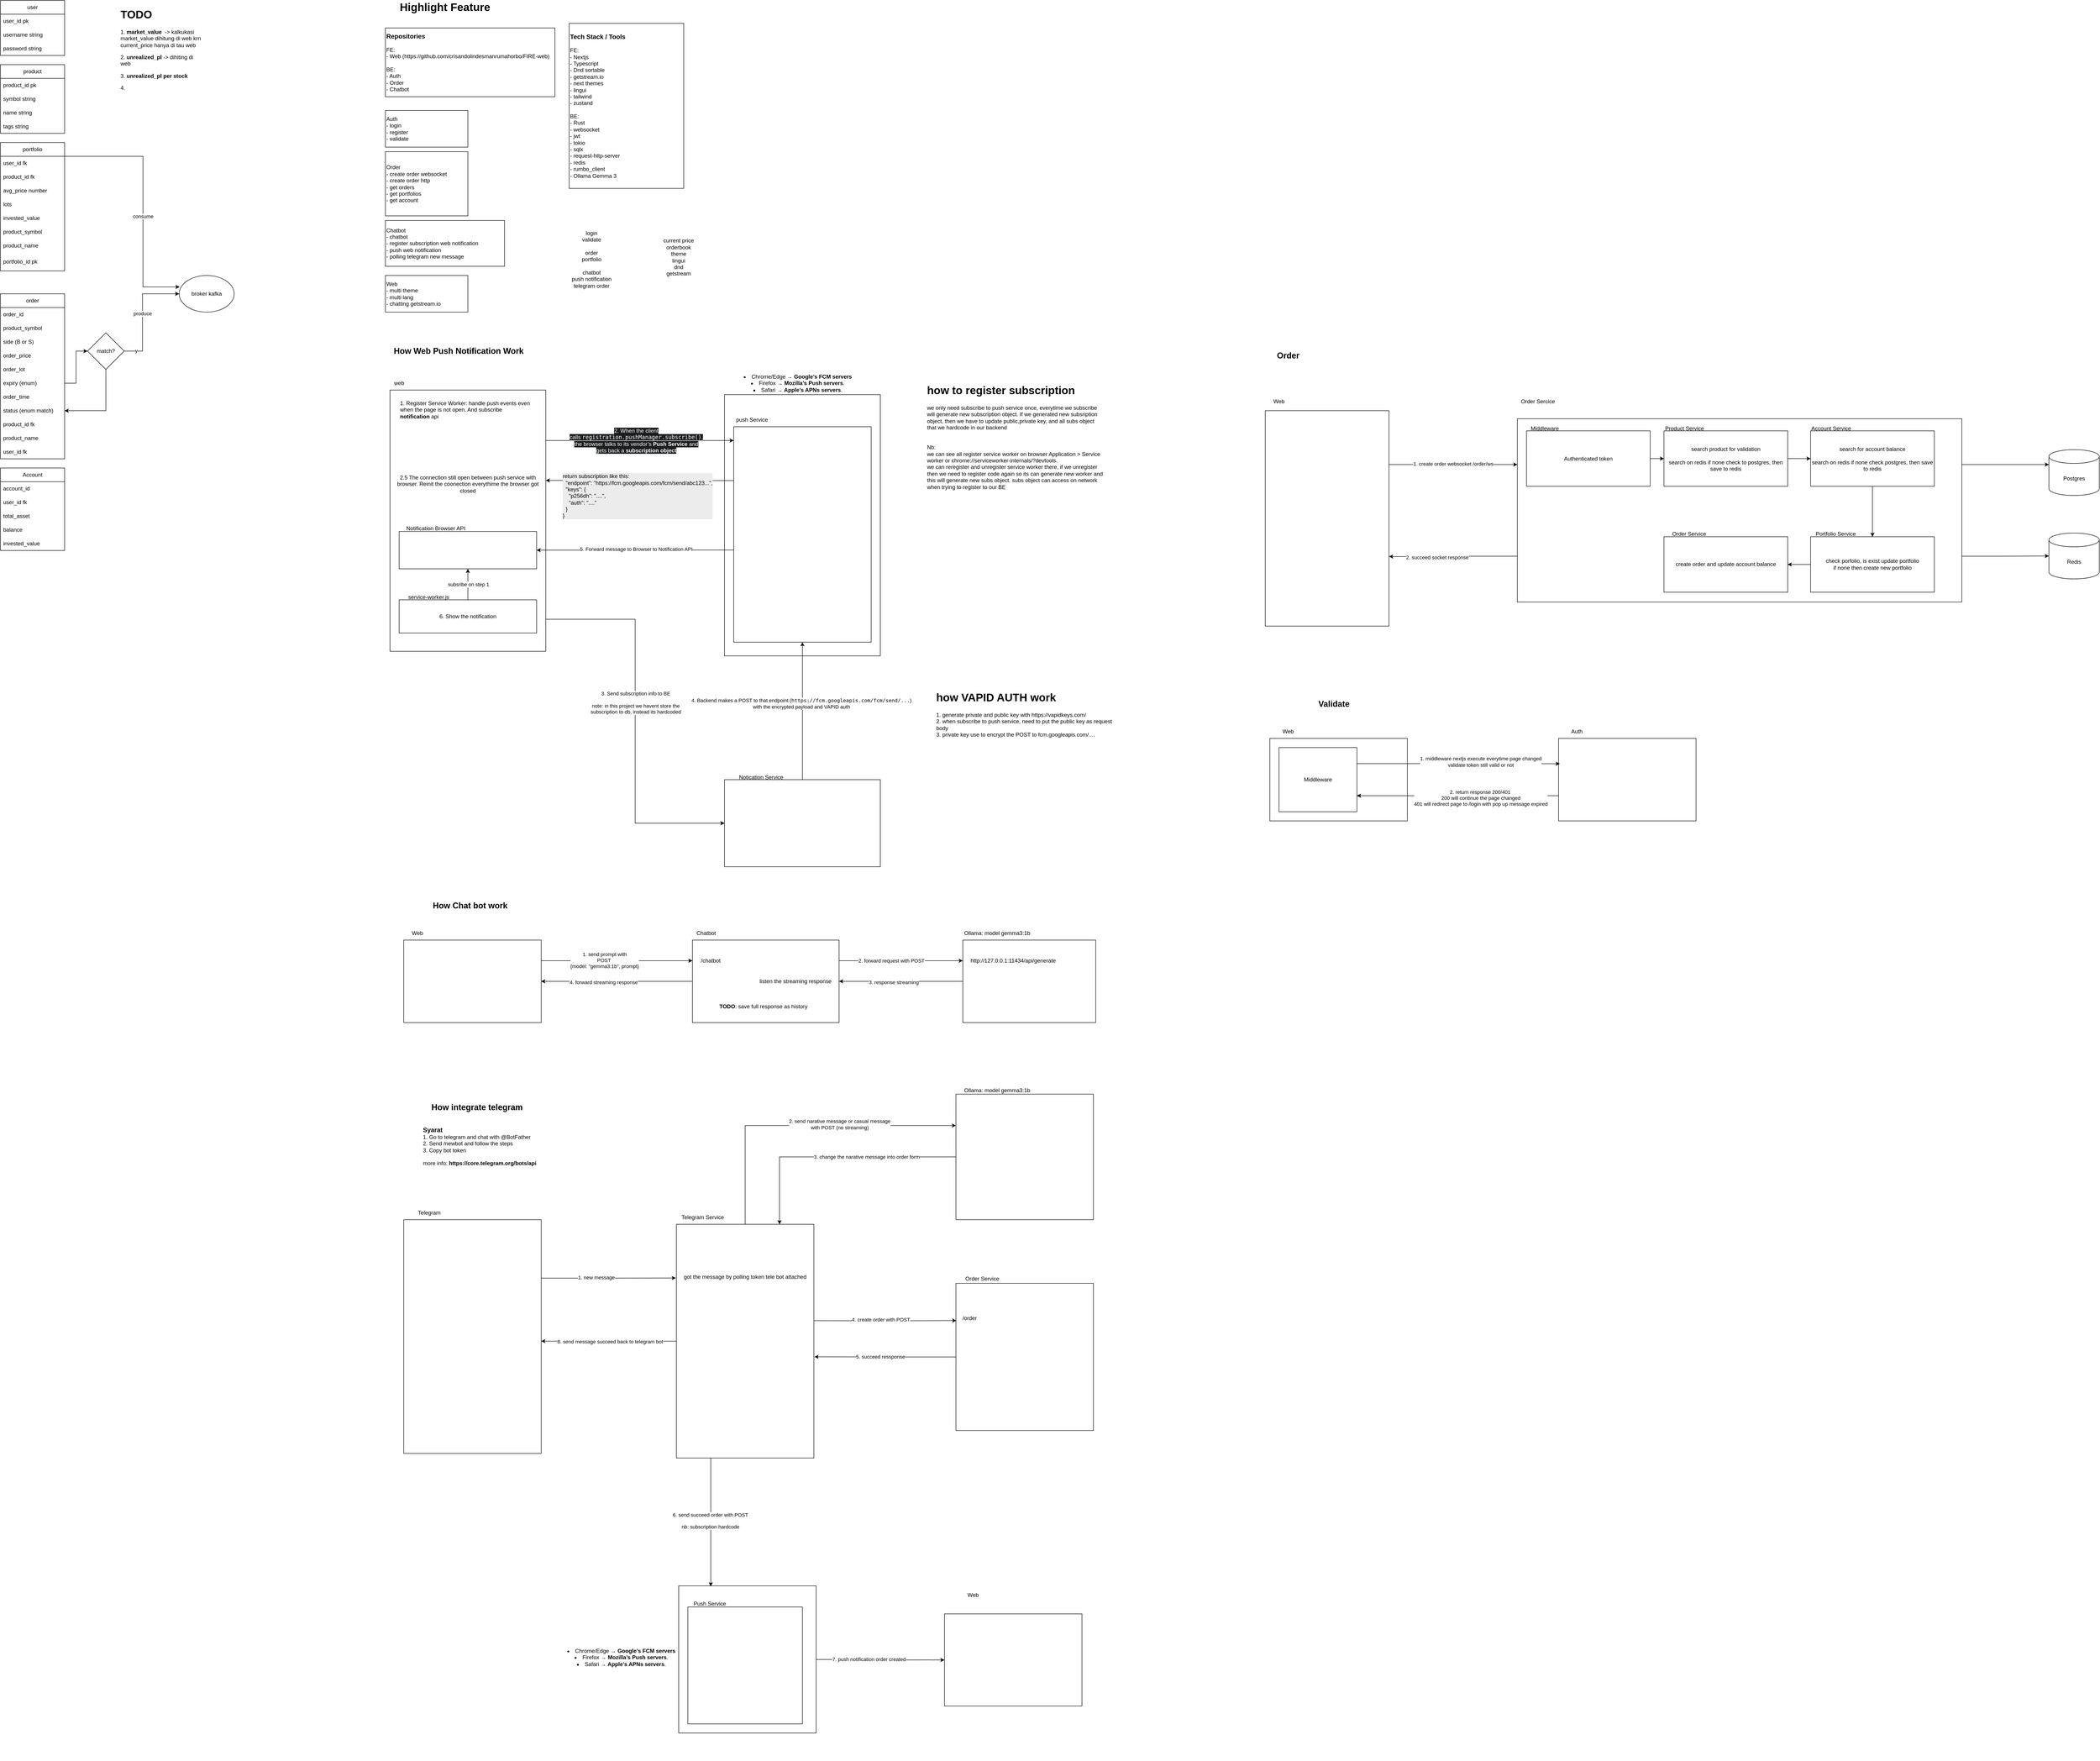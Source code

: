 <mxfile version="28.1.1">
  <diagram name="Page-1" id="5h9OUb065q8DjfCBBbil">
    <mxGraphModel dx="4240" dy="2283" grid="1" gridSize="10" guides="1" tooltips="1" connect="1" arrows="1" fold="1" page="1" pageScale="1" pageWidth="850" pageHeight="1100" math="0" shadow="0">
      <root>
        <mxCell id="0" />
        <mxCell id="1" parent="0" />
        <mxCell id="YDGuXAl4xAGr0sbZf01v-1" value="portfolio" style="swimlane;fontStyle=0;childLayout=stackLayout;horizontal=1;startSize=30;horizontalStack=0;resizeParent=1;resizeParentMax=0;resizeLast=0;collapsible=1;marginBottom=0;whiteSpace=wrap;html=1;" parent="1" vertex="1">
          <mxGeometry x="40" y="330" width="140" height="280" as="geometry">
            <mxRectangle x="160" y="80" width="80" height="30" as="alternateBounds" />
          </mxGeometry>
        </mxCell>
        <mxCell id="YDGuXAl4xAGr0sbZf01v-2" value="user_id fk" style="text;strokeColor=none;fillColor=none;align=left;verticalAlign=middle;spacingLeft=4;spacingRight=4;overflow=hidden;points=[[0,0.5],[1,0.5]];portConstraint=eastwest;rotatable=0;whiteSpace=wrap;html=1;" parent="YDGuXAl4xAGr0sbZf01v-1" vertex="1">
          <mxGeometry y="30" width="140" height="30" as="geometry" />
        </mxCell>
        <mxCell id="YDGuXAl4xAGr0sbZf01v-3" value="product_id fk" style="text;strokeColor=none;fillColor=none;align=left;verticalAlign=middle;spacingLeft=4;spacingRight=4;overflow=hidden;points=[[0,0.5],[1,0.5]];portConstraint=eastwest;rotatable=0;whiteSpace=wrap;html=1;" parent="YDGuXAl4xAGr0sbZf01v-1" vertex="1">
          <mxGeometry y="60" width="140" height="30" as="geometry" />
        </mxCell>
        <mxCell id="YDGuXAl4xAGr0sbZf01v-4" value="avg_price number" style="text;strokeColor=none;fillColor=none;align=left;verticalAlign=middle;spacingLeft=4;spacingRight=4;overflow=hidden;points=[[0,0.5],[1,0.5]];portConstraint=eastwest;rotatable=0;whiteSpace=wrap;html=1;" parent="YDGuXAl4xAGr0sbZf01v-1" vertex="1">
          <mxGeometry y="90" width="140" height="30" as="geometry" />
        </mxCell>
        <mxCell id="YDGuXAl4xAGr0sbZf01v-5" value="lots" style="text;strokeColor=none;fillColor=none;align=left;verticalAlign=middle;spacingLeft=4;spacingRight=4;overflow=hidden;points=[[0,0.5],[1,0.5]];portConstraint=eastwest;rotatable=0;whiteSpace=wrap;html=1;" parent="YDGuXAl4xAGr0sbZf01v-1" vertex="1">
          <mxGeometry y="120" width="140" height="30" as="geometry" />
        </mxCell>
        <mxCell id="YDGuXAl4xAGr0sbZf01v-6" value="invested_value" style="text;strokeColor=none;fillColor=none;align=left;verticalAlign=middle;spacingLeft=4;spacingRight=4;overflow=hidden;points=[[0,0.5],[1,0.5]];portConstraint=eastwest;rotatable=0;whiteSpace=wrap;html=1;" parent="YDGuXAl4xAGr0sbZf01v-1" vertex="1">
          <mxGeometry y="150" width="140" height="30" as="geometry" />
        </mxCell>
        <mxCell id="YDGuXAl4xAGr0sbZf01v-7" value="product_symbol" style="text;strokeColor=none;fillColor=none;align=left;verticalAlign=middle;spacingLeft=4;spacingRight=4;overflow=hidden;points=[[0,0.5],[1,0.5]];portConstraint=eastwest;rotatable=0;whiteSpace=wrap;html=1;" parent="YDGuXAl4xAGr0sbZf01v-1" vertex="1">
          <mxGeometry y="180" width="140" height="30" as="geometry" />
        </mxCell>
        <mxCell id="YDGuXAl4xAGr0sbZf01v-8" value="product_name" style="text;strokeColor=none;fillColor=none;align=left;verticalAlign=middle;spacingLeft=4;spacingRight=4;overflow=hidden;points=[[0,0.5],[1,0.5]];portConstraint=eastwest;rotatable=0;whiteSpace=wrap;html=1;" parent="YDGuXAl4xAGr0sbZf01v-1" vertex="1">
          <mxGeometry y="210" width="140" height="30" as="geometry" />
        </mxCell>
        <mxCell id="YDGuXAl4xAGr0sbZf01v-9" value="portfolio_id pk" style="text;strokeColor=none;fillColor=none;align=left;verticalAlign=middle;spacingLeft=4;spacingRight=4;overflow=hidden;points=[[0,0.5],[1,0.5]];portConstraint=eastwest;rotatable=0;whiteSpace=wrap;html=1;" parent="YDGuXAl4xAGr0sbZf01v-1" vertex="1">
          <mxGeometry y="240" width="140" height="40" as="geometry" />
        </mxCell>
        <mxCell id="YDGuXAl4xAGr0sbZf01v-10" value="product" style="swimlane;fontStyle=0;childLayout=stackLayout;horizontal=1;startSize=30;horizontalStack=0;resizeParent=1;resizeParentMax=0;resizeLast=0;collapsible=1;marginBottom=0;whiteSpace=wrap;html=1;" parent="1" vertex="1">
          <mxGeometry x="40" y="160" width="140" height="150" as="geometry" />
        </mxCell>
        <mxCell id="YDGuXAl4xAGr0sbZf01v-11" value="product_id pk" style="text;strokeColor=none;fillColor=none;align=left;verticalAlign=middle;spacingLeft=4;spacingRight=4;overflow=hidden;points=[[0,0.5],[1,0.5]];portConstraint=eastwest;rotatable=0;whiteSpace=wrap;html=1;" parent="YDGuXAl4xAGr0sbZf01v-10" vertex="1">
          <mxGeometry y="30" width="140" height="30" as="geometry" />
        </mxCell>
        <mxCell id="YDGuXAl4xAGr0sbZf01v-12" value="symbol string" style="text;strokeColor=none;fillColor=none;align=left;verticalAlign=middle;spacingLeft=4;spacingRight=4;overflow=hidden;points=[[0,0.5],[1,0.5]];portConstraint=eastwest;rotatable=0;whiteSpace=wrap;html=1;" parent="YDGuXAl4xAGr0sbZf01v-10" vertex="1">
          <mxGeometry y="60" width="140" height="30" as="geometry" />
        </mxCell>
        <mxCell id="YDGuXAl4xAGr0sbZf01v-13" value="name string" style="text;strokeColor=none;fillColor=none;align=left;verticalAlign=middle;spacingLeft=4;spacingRight=4;overflow=hidden;points=[[0,0.5],[1,0.5]];portConstraint=eastwest;rotatable=0;whiteSpace=wrap;html=1;" parent="YDGuXAl4xAGr0sbZf01v-10" vertex="1">
          <mxGeometry y="90" width="140" height="30" as="geometry" />
        </mxCell>
        <mxCell id="YDGuXAl4xAGr0sbZf01v-14" value="tags string" style="text;strokeColor=none;fillColor=none;align=left;verticalAlign=middle;spacingLeft=4;spacingRight=4;overflow=hidden;points=[[0,0.5],[1,0.5]];portConstraint=eastwest;rotatable=0;whiteSpace=wrap;html=1;" parent="YDGuXAl4xAGr0sbZf01v-10" vertex="1">
          <mxGeometry y="120" width="140" height="30" as="geometry" />
        </mxCell>
        <mxCell id="YDGuXAl4xAGr0sbZf01v-15" value="order" style="swimlane;fontStyle=0;childLayout=stackLayout;horizontal=1;startSize=30;horizontalStack=0;resizeParent=1;resizeParentMax=0;resizeLast=0;collapsible=1;marginBottom=0;whiteSpace=wrap;html=1;" parent="1" vertex="1">
          <mxGeometry x="40" y="660" width="140" height="360" as="geometry" />
        </mxCell>
        <mxCell id="YDGuXAl4xAGr0sbZf01v-16" value="order_id" style="text;strokeColor=none;fillColor=none;align=left;verticalAlign=middle;spacingLeft=4;spacingRight=4;overflow=hidden;points=[[0,0.5],[1,0.5]];portConstraint=eastwest;rotatable=0;whiteSpace=wrap;html=1;" parent="YDGuXAl4xAGr0sbZf01v-15" vertex="1">
          <mxGeometry y="30" width="140" height="30" as="geometry" />
        </mxCell>
        <mxCell id="YDGuXAl4xAGr0sbZf01v-17" value="product_symbol" style="text;strokeColor=none;fillColor=none;align=left;verticalAlign=middle;spacingLeft=4;spacingRight=4;overflow=hidden;points=[[0,0.5],[1,0.5]];portConstraint=eastwest;rotatable=0;whiteSpace=wrap;html=1;" parent="YDGuXAl4xAGr0sbZf01v-15" vertex="1">
          <mxGeometry y="60" width="140" height="30" as="geometry" />
        </mxCell>
        <mxCell id="YDGuXAl4xAGr0sbZf01v-18" value="side (B or S)" style="text;strokeColor=none;fillColor=none;align=left;verticalAlign=middle;spacingLeft=4;spacingRight=4;overflow=hidden;points=[[0,0.5],[1,0.5]];portConstraint=eastwest;rotatable=0;whiteSpace=wrap;html=1;" parent="YDGuXAl4xAGr0sbZf01v-15" vertex="1">
          <mxGeometry y="90" width="140" height="30" as="geometry" />
        </mxCell>
        <mxCell id="YDGuXAl4xAGr0sbZf01v-19" value="order_price" style="text;strokeColor=none;fillColor=none;align=left;verticalAlign=middle;spacingLeft=4;spacingRight=4;overflow=hidden;points=[[0,0.5],[1,0.5]];portConstraint=eastwest;rotatable=0;whiteSpace=wrap;html=1;" parent="YDGuXAl4xAGr0sbZf01v-15" vertex="1">
          <mxGeometry y="120" width="140" height="30" as="geometry" />
        </mxCell>
        <mxCell id="YDGuXAl4xAGr0sbZf01v-20" value="order_lot" style="text;strokeColor=none;fillColor=none;align=left;verticalAlign=middle;spacingLeft=4;spacingRight=4;overflow=hidden;points=[[0,0.5],[1,0.5]];portConstraint=eastwest;rotatable=0;whiteSpace=wrap;html=1;" parent="YDGuXAl4xAGr0sbZf01v-15" vertex="1">
          <mxGeometry y="150" width="140" height="30" as="geometry" />
        </mxCell>
        <mxCell id="YDGuXAl4xAGr0sbZf01v-21" value="expiry (enum)" style="text;strokeColor=none;fillColor=none;align=left;verticalAlign=middle;spacingLeft=4;spacingRight=4;overflow=hidden;points=[[0,0.5],[1,0.5]];portConstraint=eastwest;rotatable=0;whiteSpace=wrap;html=1;" parent="YDGuXAl4xAGr0sbZf01v-15" vertex="1">
          <mxGeometry y="180" width="140" height="30" as="geometry" />
        </mxCell>
        <mxCell id="YDGuXAl4xAGr0sbZf01v-22" value="order_time" style="text;strokeColor=none;fillColor=none;align=left;verticalAlign=middle;spacingLeft=4;spacingRight=4;overflow=hidden;points=[[0,0.5],[1,0.5]];portConstraint=eastwest;rotatable=0;whiteSpace=wrap;html=1;" parent="YDGuXAl4xAGr0sbZf01v-15" vertex="1">
          <mxGeometry y="210" width="140" height="30" as="geometry" />
        </mxCell>
        <mxCell id="YDGuXAl4xAGr0sbZf01v-23" value="status (enum match)" style="text;strokeColor=none;fillColor=none;align=left;verticalAlign=middle;spacingLeft=4;spacingRight=4;overflow=hidden;points=[[0,0.5],[1,0.5]];portConstraint=eastwest;rotatable=0;whiteSpace=wrap;html=1;" parent="YDGuXAl4xAGr0sbZf01v-15" vertex="1">
          <mxGeometry y="240" width="140" height="30" as="geometry" />
        </mxCell>
        <mxCell id="YDGuXAl4xAGr0sbZf01v-24" value="product_id fk" style="text;strokeColor=none;fillColor=none;align=left;verticalAlign=middle;spacingLeft=4;spacingRight=4;overflow=hidden;points=[[0,0.5],[1,0.5]];portConstraint=eastwest;rotatable=0;whiteSpace=wrap;html=1;" parent="YDGuXAl4xAGr0sbZf01v-15" vertex="1">
          <mxGeometry y="270" width="140" height="30" as="geometry" />
        </mxCell>
        <mxCell id="YDGuXAl4xAGr0sbZf01v-25" value="product_name" style="text;strokeColor=none;fillColor=none;align=left;verticalAlign=middle;spacingLeft=4;spacingRight=4;overflow=hidden;points=[[0,0.5],[1,0.5]];portConstraint=eastwest;rotatable=0;whiteSpace=wrap;html=1;" parent="YDGuXAl4xAGr0sbZf01v-15" vertex="1">
          <mxGeometry y="300" width="140" height="30" as="geometry" />
        </mxCell>
        <mxCell id="YDGuXAl4xAGr0sbZf01v-26" value="user_id fk" style="text;strokeColor=none;fillColor=none;align=left;verticalAlign=middle;spacingLeft=4;spacingRight=4;overflow=hidden;points=[[0,0.5],[1,0.5]];portConstraint=eastwest;rotatable=0;whiteSpace=wrap;html=1;" parent="YDGuXAl4xAGr0sbZf01v-15" vertex="1">
          <mxGeometry y="330" width="140" height="30" as="geometry" />
        </mxCell>
        <mxCell id="YDGuXAl4xAGr0sbZf01v-27" value="broker kafka" style="ellipse;whiteSpace=wrap;html=1;" parent="1" vertex="1">
          <mxGeometry x="430" y="620" width="120" height="80" as="geometry" />
        </mxCell>
        <mxCell id="YDGuXAl4xAGr0sbZf01v-28" style="edgeStyle=orthogonalEdgeStyle;rounded=0;orthogonalLoop=1;jettySize=auto;html=1;entryX=0;entryY=0.313;entryDx=0;entryDy=0;entryPerimeter=0;exitX=0.993;exitY=0.117;exitDx=0;exitDy=0;exitPerimeter=0;" parent="1" edge="1">
          <mxGeometry relative="1" as="geometry">
            <mxPoint x="180.02" y="362.76" as="sourcePoint" />
            <Array as="points">
              <mxPoint x="180" y="360" />
              <mxPoint x="351" y="360" />
              <mxPoint x="351" y="645" />
            </Array>
            <mxPoint x="431" y="645.04" as="targetPoint" />
          </mxGeometry>
        </mxCell>
        <mxCell id="YDGuXAl4xAGr0sbZf01v-29" value="consume" style="edgeLabel;html=1;align=center;verticalAlign=middle;resizable=0;points=[];" parent="YDGuXAl4xAGr0sbZf01v-28" vertex="1" connectable="0">
          <mxGeometry x="-0.063" relative="1" as="geometry">
            <mxPoint y="52" as="offset" />
          </mxGeometry>
        </mxCell>
        <mxCell id="YDGuXAl4xAGr0sbZf01v-30" value="produce" style="edgeStyle=orthogonalEdgeStyle;rounded=0;orthogonalLoop=1;jettySize=auto;html=1;entryX=0;entryY=0.5;entryDx=0;entryDy=0;exitX=1;exitY=0.5;exitDx=0;exitDy=0;" parent="1" source="YDGuXAl4xAGr0sbZf01v-32" target="YDGuXAl4xAGr0sbZf01v-27" edge="1">
          <mxGeometry relative="1" as="geometry">
            <Array as="points">
              <mxPoint x="350" y="785" />
              <mxPoint x="350" y="660" />
            </Array>
          </mxGeometry>
        </mxCell>
        <mxCell id="YDGuXAl4xAGr0sbZf01v-31" value="y" style="edgeLabel;html=1;align=center;verticalAlign=middle;resizable=0;points=[];" parent="YDGuXAl4xAGr0sbZf01v-30" vertex="1" connectable="0">
          <mxGeometry x="-0.791" y="1" relative="1" as="geometry">
            <mxPoint as="offset" />
          </mxGeometry>
        </mxCell>
        <mxCell id="YDGuXAl4xAGr0sbZf01v-32" value="match?" style="rhombus;whiteSpace=wrap;html=1;" parent="1" vertex="1">
          <mxGeometry x="230" y="745" width="80" height="80" as="geometry" />
        </mxCell>
        <mxCell id="YDGuXAl4xAGr0sbZf01v-33" style="edgeStyle=orthogonalEdgeStyle;rounded=0;orthogonalLoop=1;jettySize=auto;html=1;entryX=0;entryY=0.5;entryDx=0;entryDy=0;exitX=1;exitY=0.5;exitDx=0;exitDy=0;" parent="1" source="YDGuXAl4xAGr0sbZf01v-21" target="YDGuXAl4xAGr0sbZf01v-32" edge="1">
          <mxGeometry relative="1" as="geometry" />
        </mxCell>
        <mxCell id="YDGuXAl4xAGr0sbZf01v-34" style="edgeStyle=orthogonalEdgeStyle;rounded=0;orthogonalLoop=1;jettySize=auto;html=1;entryX=1;entryY=0.5;entryDx=0;entryDy=0;" parent="1" source="YDGuXAl4xAGr0sbZf01v-32" target="YDGuXAl4xAGr0sbZf01v-23" edge="1">
          <mxGeometry relative="1" as="geometry" />
        </mxCell>
        <mxCell id="YDGuXAl4xAGr0sbZf01v-35" value="user" style="swimlane;fontStyle=0;childLayout=stackLayout;horizontal=1;startSize=30;horizontalStack=0;resizeParent=1;resizeParentMax=0;resizeLast=0;collapsible=1;marginBottom=0;whiteSpace=wrap;html=1;" parent="1" vertex="1">
          <mxGeometry x="40" y="20" width="140" height="120" as="geometry" />
        </mxCell>
        <mxCell id="YDGuXAl4xAGr0sbZf01v-36" value="user_id pk" style="text;strokeColor=none;fillColor=none;align=left;verticalAlign=middle;spacingLeft=4;spacingRight=4;overflow=hidden;points=[[0,0.5],[1,0.5]];portConstraint=eastwest;rotatable=0;whiteSpace=wrap;html=1;" parent="YDGuXAl4xAGr0sbZf01v-35" vertex="1">
          <mxGeometry y="30" width="140" height="30" as="geometry" />
        </mxCell>
        <mxCell id="YDGuXAl4xAGr0sbZf01v-37" value="username string" style="text;strokeColor=none;fillColor=none;align=left;verticalAlign=middle;spacingLeft=4;spacingRight=4;overflow=hidden;points=[[0,0.5],[1,0.5]];portConstraint=eastwest;rotatable=0;whiteSpace=wrap;html=1;" parent="YDGuXAl4xAGr0sbZf01v-35" vertex="1">
          <mxGeometry y="60" width="140" height="30" as="geometry" />
        </mxCell>
        <mxCell id="YDGuXAl4xAGr0sbZf01v-38" value="password string" style="text;strokeColor=none;fillColor=none;align=left;verticalAlign=middle;spacingLeft=4;spacingRight=4;overflow=hidden;points=[[0,0.5],[1,0.5]];portConstraint=eastwest;rotatable=0;whiteSpace=wrap;html=1;" parent="YDGuXAl4xAGr0sbZf01v-35" vertex="1">
          <mxGeometry y="90" width="140" height="30" as="geometry" />
        </mxCell>
        <mxCell id="YDGuXAl4xAGr0sbZf01v-39" value="Account" style="swimlane;fontStyle=0;childLayout=stackLayout;horizontal=1;startSize=30;horizontalStack=0;resizeParent=1;resizeParentMax=0;resizeLast=0;collapsible=1;marginBottom=0;whiteSpace=wrap;html=1;" parent="1" vertex="1">
          <mxGeometry x="40" y="1040" width="140" height="180" as="geometry" />
        </mxCell>
        <mxCell id="YDGuXAl4xAGr0sbZf01v-40" value="account_id" style="text;strokeColor=none;fillColor=none;align=left;verticalAlign=middle;spacingLeft=4;spacingRight=4;overflow=hidden;points=[[0,0.5],[1,0.5]];portConstraint=eastwest;rotatable=0;whiteSpace=wrap;html=1;" parent="YDGuXAl4xAGr0sbZf01v-39" vertex="1">
          <mxGeometry y="30" width="140" height="30" as="geometry" />
        </mxCell>
        <mxCell id="YDGuXAl4xAGr0sbZf01v-41" value="user_id fk" style="text;strokeColor=none;fillColor=none;align=left;verticalAlign=middle;spacingLeft=4;spacingRight=4;overflow=hidden;points=[[0,0.5],[1,0.5]];portConstraint=eastwest;rotatable=0;whiteSpace=wrap;html=1;" parent="YDGuXAl4xAGr0sbZf01v-39" vertex="1">
          <mxGeometry y="60" width="140" height="30" as="geometry" />
        </mxCell>
        <mxCell id="YDGuXAl4xAGr0sbZf01v-42" value="total_asset" style="text;strokeColor=none;fillColor=none;align=left;verticalAlign=middle;spacingLeft=4;spacingRight=4;overflow=hidden;points=[[0,0.5],[1,0.5]];portConstraint=eastwest;rotatable=0;whiteSpace=wrap;html=1;" parent="YDGuXAl4xAGr0sbZf01v-39" vertex="1">
          <mxGeometry y="90" width="140" height="30" as="geometry" />
        </mxCell>
        <mxCell id="YDGuXAl4xAGr0sbZf01v-43" value="balance" style="text;strokeColor=none;fillColor=none;align=left;verticalAlign=middle;spacingLeft=4;spacingRight=4;overflow=hidden;points=[[0,0.5],[1,0.5]];portConstraint=eastwest;rotatable=0;whiteSpace=wrap;html=1;" parent="YDGuXAl4xAGr0sbZf01v-39" vertex="1">
          <mxGeometry y="120" width="140" height="30" as="geometry" />
        </mxCell>
        <mxCell id="YDGuXAl4xAGr0sbZf01v-44" value="invested_value" style="text;strokeColor=none;fillColor=none;align=left;verticalAlign=middle;spacingLeft=4;spacingRight=4;overflow=hidden;points=[[0,0.5],[1,0.5]];portConstraint=eastwest;rotatable=0;whiteSpace=wrap;html=1;" parent="YDGuXAl4xAGr0sbZf01v-39" vertex="1">
          <mxGeometry y="150" width="140" height="30" as="geometry" />
        </mxCell>
        <mxCell id="YDGuXAl4xAGr0sbZf01v-45" value="&lt;h1 style=&quot;margin-top: 0px;&quot;&gt;TODO&lt;/h1&gt;&lt;p&gt;1.&amp;nbsp;&lt;span style=&quot;background-color: transparent; color: light-dark(rgb(0, 0, 0), rgb(255, 255, 255));&quot;&gt;&lt;b&gt;market_value&lt;/b&gt;&amp;nbsp; -&amp;gt;&amp;nbsp;&lt;/span&gt;&lt;span style=&quot;background-color: transparent; color: light-dark(rgb(0, 0, 0), rgb(255, 255, 255));&quot;&gt;kalkukasi market_value dihitung di web krn current_price hanya di tau web&lt;/span&gt;&lt;/p&gt;&lt;p&gt;2. &lt;b&gt;unrealized_pl &lt;/b&gt;-&amp;gt; dihiting di web&lt;/p&gt;&lt;p&gt;3. &lt;b&gt;unrealized_pl per stock&lt;/b&gt;&lt;/p&gt;&lt;p&gt;4.&amp;nbsp;&lt;/p&gt;" style="text;html=1;whiteSpace=wrap;overflow=hidden;rounded=0;" parent="1" vertex="1">
          <mxGeometry x="300" y="30" width="180" height="220" as="geometry" />
        </mxCell>
        <mxCell id="YDGuXAl4xAGr0sbZf01v-47" value="&lt;font style=&quot;font-size: 24px;&quot;&gt;&lt;b style=&quot;&quot;&gt;Highlight Feature&lt;/b&gt;&lt;/font&gt;" style="text;html=1;align=center;verticalAlign=middle;whiteSpace=wrap;rounded=0;" parent="1" vertex="1">
          <mxGeometry x="850" y="20" width="320" height="30" as="geometry" />
        </mxCell>
        <mxCell id="YDGuXAl4xAGr0sbZf01v-48" value="&lt;font style=&quot;font-size: 14px;&quot;&gt;&lt;b style=&quot;&quot;&gt;Repositories&lt;/b&gt;&lt;/font&gt;&lt;div&gt;&lt;br&gt;&lt;/div&gt;&lt;div&gt;FE:&amp;nbsp;&lt;/div&gt;&lt;div&gt;- Web (https://github.com/crisandolindesmanrumahorbo/FIRE-web)&lt;/div&gt;&lt;div&gt;&lt;br&gt;&lt;/div&gt;&lt;div&gt;BE:&lt;/div&gt;&lt;div&gt;- Auth&lt;/div&gt;&lt;div&gt;- Order&lt;/div&gt;&lt;div&gt;- Chatbot&lt;/div&gt;" style="rounded=0;whiteSpace=wrap;html=1;align=left;" parent="1" vertex="1">
          <mxGeometry x="880" y="80" width="370" height="150" as="geometry" />
        </mxCell>
        <mxCell id="YDGuXAl4xAGr0sbZf01v-63" value="Auth&lt;div&gt;- login&lt;/div&gt;&lt;div&gt;- register&lt;/div&gt;&lt;div&gt;- validate&lt;/div&gt;" style="rounded=0;whiteSpace=wrap;html=1;align=left;" parent="1" vertex="1">
          <mxGeometry x="880" y="260" width="180" height="80" as="geometry" />
        </mxCell>
        <mxCell id="YDGuXAl4xAGr0sbZf01v-64" value="Order&lt;div&gt;- create order websocket&lt;/div&gt;&lt;div&gt;- create order http&lt;/div&gt;&lt;div&gt;- get orders&lt;/div&gt;&lt;div&gt;- get portfolios&lt;/div&gt;&lt;div&gt;- get account&lt;/div&gt;" style="rounded=0;whiteSpace=wrap;html=1;align=left;" parent="1" vertex="1">
          <mxGeometry x="880" y="350" width="180" height="140" as="geometry" />
        </mxCell>
        <mxCell id="YDGuXAl4xAGr0sbZf01v-65" value="Chatbot&lt;div&gt;- chatbot&lt;/div&gt;&lt;div&gt;- register subscription web notification&lt;/div&gt;&lt;div&gt;- push web notification&lt;/div&gt;&lt;div&gt;- polling telegram new message&lt;/div&gt;" style="rounded=0;whiteSpace=wrap;html=1;align=left;" parent="1" vertex="1">
          <mxGeometry x="880" y="500" width="260" height="100" as="geometry" />
        </mxCell>
        <mxCell id="YDGuXAl4xAGr0sbZf01v-66" value="Web&lt;div&gt;- multi theme&lt;/div&gt;&lt;div&gt;- multi lang&lt;/div&gt;&lt;div&gt;- chatting getstream.io&lt;/div&gt;" style="rounded=0;whiteSpace=wrap;html=1;align=left;" parent="1" vertex="1">
          <mxGeometry x="880" y="620" width="180" height="80" as="geometry" />
        </mxCell>
        <mxCell id="YDGuXAl4xAGr0sbZf01v-67" value="&lt;font style=&quot;font-size: 14px;&quot;&gt;&lt;b style=&quot;&quot;&gt;Tech Stack / Tools&lt;/b&gt;&lt;/font&gt;&lt;div&gt;&lt;br&gt;&lt;/div&gt;&lt;div&gt;FE:&lt;/div&gt;&lt;div&gt;- Nextjs&lt;/div&gt;&lt;div&gt;- Typescript&lt;/div&gt;&lt;div&gt;- Dnd sortable&lt;/div&gt;&lt;div&gt;- getstream.io&lt;/div&gt;&lt;div&gt;- next themes&lt;/div&gt;&lt;div&gt;- lingui&lt;/div&gt;&lt;div&gt;- tailwind&lt;/div&gt;&lt;div&gt;- zustand&lt;/div&gt;&lt;div&gt;&lt;br&gt;&lt;/div&gt;&lt;div&gt;BE:&lt;/div&gt;&lt;div&gt;- Rust&lt;/div&gt;&lt;div&gt;- websocket&lt;/div&gt;&lt;div&gt;&lt;span style=&quot;background-color: transparent; color: light-dark(rgb(0, 0, 0), rgb(255, 255, 255));&quot;&gt;- jwt&lt;/span&gt;&lt;/div&gt;&lt;div&gt;- tokio&lt;/div&gt;&lt;div&gt;- sqlx&lt;/div&gt;&lt;div&gt;- request-http-server&lt;/div&gt;&lt;div&gt;- redis&lt;/div&gt;&lt;div&gt;- rumbo_client&lt;/div&gt;&lt;div&gt;- Ollama Gemma 3&lt;/div&gt;" style="rounded=0;whiteSpace=wrap;html=1;align=left;" parent="1" vertex="1">
          <mxGeometry x="1281" y="70" width="250" height="360" as="geometry" />
        </mxCell>
        <mxCell id="gD0bbia-S5R9Xez4C-wv-1" value="login&lt;div&gt;validate&lt;/div&gt;&lt;div&gt;&lt;br&gt;&lt;/div&gt;&lt;div&gt;order&lt;/div&gt;&lt;div&gt;portfolio&lt;/div&gt;&lt;div&gt;&lt;br&gt;&lt;/div&gt;&lt;div&gt;chatbot&lt;/div&gt;&lt;div&gt;push notification&lt;/div&gt;&lt;div&gt;telegram order&lt;/div&gt;" style="text;html=1;align=center;verticalAlign=middle;whiteSpace=wrap;rounded=0;" vertex="1" parent="1">
          <mxGeometry x="1275" y="570" width="110" height="30" as="geometry" />
        </mxCell>
        <mxCell id="gD0bbia-S5R9Xez4C-wv-2" value="current price&lt;div&gt;orderbook&lt;/div&gt;&lt;div&gt;theme&lt;/div&gt;&lt;div&gt;lingui&lt;/div&gt;&lt;div&gt;dnd&lt;/div&gt;&lt;div&gt;getstream&lt;/div&gt;" style="text;html=1;align=center;verticalAlign=middle;whiteSpace=wrap;rounded=0;" vertex="1" parent="1">
          <mxGeometry x="1465" y="565" width="110" height="30" as="geometry" />
        </mxCell>
        <mxCell id="gD0bbia-S5R9Xez4C-wv-5" value="&lt;b style=&quot;&quot;&gt;&lt;font style=&quot;font-size: 18px;&quot;&gt;How Web Push Notification Work&lt;/font&gt;&lt;/b&gt;" style="text;html=1;align=center;verticalAlign=middle;whiteSpace=wrap;rounded=0;" vertex="1" parent="1">
          <mxGeometry x="880" y="770" width="320" height="30" as="geometry" />
        </mxCell>
        <mxCell id="gD0bbia-S5R9Xez4C-wv-8" value="" style="group" vertex="1" connectable="0" parent="1">
          <mxGeometry x="890" y="840" width="340" height="600" as="geometry" />
        </mxCell>
        <mxCell id="gD0bbia-S5R9Xez4C-wv-6" value="" style="rounded=0;whiteSpace=wrap;html=1;" vertex="1" parent="gD0bbia-S5R9Xez4C-wv-8">
          <mxGeometry y="30" width="340" height="570" as="geometry" />
        </mxCell>
        <mxCell id="gD0bbia-S5R9Xez4C-wv-7" value="web" style="text;html=1;align=center;verticalAlign=middle;whiteSpace=wrap;rounded=0;" vertex="1" parent="gD0bbia-S5R9Xez4C-wv-8">
          <mxGeometry width="40" height="30" as="geometry" />
        </mxCell>
        <mxCell id="gD0bbia-S5R9Xez4C-wv-10" value="1. Register Service Worker: handle push events even when the page is not open. And subscribe &lt;b&gt;notification&lt;/b&gt; api&lt;div&gt;&lt;br&gt;&lt;/div&gt;" style="text;html=1;align=left;verticalAlign=middle;whiteSpace=wrap;rounded=0;" vertex="1" parent="gD0bbia-S5R9Xez4C-wv-8">
          <mxGeometry x="20" y="50" width="290" height="60" as="geometry" />
        </mxCell>
        <mxCell id="gD0bbia-S5R9Xez4C-wv-41" value="" style="group" vertex="1" connectable="0" parent="gD0bbia-S5R9Xez4C-wv-8">
          <mxGeometry x="20" y="480" width="300" height="80" as="geometry" />
        </mxCell>
        <mxCell id="gD0bbia-S5R9Xez4C-wv-37" value="" style="group" vertex="1" connectable="0" parent="gD0bbia-S5R9Xez4C-wv-41">
          <mxGeometry y="3.81" width="300" height="76.19" as="geometry" />
        </mxCell>
        <mxCell id="gD0bbia-S5R9Xez4C-wv-63" style="edgeStyle=orthogonalEdgeStyle;rounded=0;orthogonalLoop=1;jettySize=auto;html=1;" edge="1" parent="gD0bbia-S5R9Xez4C-wv-37" source="gD0bbia-S5R9Xez4C-wv-38">
          <mxGeometry relative="1" as="geometry">
            <mxPoint x="150" y="-63.81" as="targetPoint" />
          </mxGeometry>
        </mxCell>
        <mxCell id="gD0bbia-S5R9Xez4C-wv-64" value="subsribe on step 1" style="edgeLabel;html=1;align=center;verticalAlign=middle;resizable=0;points=[];" vertex="1" connectable="0" parent="gD0bbia-S5R9Xez4C-wv-63">
          <mxGeometry x="-0.008" y="-1" relative="1" as="geometry">
            <mxPoint x="-1" as="offset" />
          </mxGeometry>
        </mxCell>
        <mxCell id="gD0bbia-S5R9Xez4C-wv-38" value="6. Show the notification" style="rounded=0;whiteSpace=wrap;html=1;" vertex="1" parent="gD0bbia-S5R9Xez4C-wv-37">
          <mxGeometry y="3.81" width="300" height="72.381" as="geometry" />
        </mxCell>
        <mxCell id="gD0bbia-S5R9Xez4C-wv-40" value="&lt;div&gt;&lt;br&gt;&lt;/div&gt;" style="text;html=1;align=left;verticalAlign=middle;whiteSpace=wrap;rounded=0;" vertex="1" parent="gD0bbia-S5R9Xez4C-wv-37">
          <mxGeometry x="17.647" y="6.349" width="170.588" height="3.81" as="geometry" />
        </mxCell>
        <mxCell id="gD0bbia-S5R9Xez4C-wv-39" value="service-worker.js" style="text;html=1;align=center;verticalAlign=middle;whiteSpace=wrap;rounded=0;" vertex="1" parent="gD0bbia-S5R9Xez4C-wv-41">
          <mxGeometry width="128.571" height="3.81" as="geometry" />
        </mxCell>
        <mxCell id="gD0bbia-S5R9Xez4C-wv-42" value="2.5 The connection still open between push service with browser. Reinit the coonection everythime the browser got closed" style="text;html=1;align=center;verticalAlign=middle;whiteSpace=wrap;rounded=0;" vertex="1" parent="gD0bbia-S5R9Xez4C-wv-8">
          <mxGeometry x="5" y="210" width="330" height="50" as="geometry" />
        </mxCell>
        <mxCell id="gD0bbia-S5R9Xez4C-wv-55" value="" style="group" vertex="1" connectable="0" parent="gD0bbia-S5R9Xez4C-wv-8">
          <mxGeometry x="20" y="330" width="300" height="90" as="geometry" />
        </mxCell>
        <mxCell id="gD0bbia-S5R9Xez4C-wv-56" value="" style="group" vertex="1" connectable="0" parent="gD0bbia-S5R9Xez4C-wv-55">
          <mxGeometry y="4.286" width="300" height="85.714" as="geometry" />
        </mxCell>
        <mxCell id="gD0bbia-S5R9Xez4C-wv-57" value="" style="rounded=0;whiteSpace=wrap;html=1;" vertex="1" parent="gD0bbia-S5R9Xez4C-wv-56">
          <mxGeometry y="4.286" width="300" height="81.429" as="geometry" />
        </mxCell>
        <mxCell id="gD0bbia-S5R9Xez4C-wv-58" value="&lt;div&gt;&lt;br&gt;&lt;/div&gt;" style="text;html=1;align=left;verticalAlign=middle;whiteSpace=wrap;rounded=0;" vertex="1" parent="gD0bbia-S5R9Xez4C-wv-56">
          <mxGeometry x="17.647" y="7.143" width="170.588" height="4.286" as="geometry" />
        </mxCell>
        <mxCell id="gD0bbia-S5R9Xez4C-wv-59" value="Notification Browser API" style="text;html=1;align=center;verticalAlign=middle;whiteSpace=wrap;rounded=0;" vertex="1" parent="gD0bbia-S5R9Xez4C-wv-55">
          <mxGeometry width="160" height="4.29" as="geometry" />
        </mxCell>
        <mxCell id="gD0bbia-S5R9Xez4C-wv-13" value="" style="group" vertex="1" connectable="0" parent="1">
          <mxGeometry x="1620" y="850" width="340" height="600" as="geometry" />
        </mxCell>
        <mxCell id="gD0bbia-S5R9Xez4C-wv-14" value="" style="rounded=0;whiteSpace=wrap;html=1;" vertex="1" parent="gD0bbia-S5R9Xez4C-wv-13">
          <mxGeometry y="30" width="340" height="570" as="geometry" />
        </mxCell>
        <mxCell id="gD0bbia-S5R9Xez4C-wv-15" value="&lt;li data-end=&quot;341&quot; data-start=&quot;298&quot;&gt;&lt;span style=&quot;background-color: transparent; color: light-dark(rgb(0, 0, 0), rgb(255, 255, 255));&quot;&gt;Chrome/Edge → &lt;/span&gt;&lt;strong style=&quot;background-color: transparent; color: light-dark(rgb(0, 0, 0), rgb(255, 255, 255));&quot; data-end=&quot;338&quot; data-start=&quot;314&quot;&gt;Google’s FCM servers&lt;/strong&gt;&lt;/li&gt;&lt;li data-end=&quot;341&quot; data-start=&quot;298&quot;&gt;Firefox → &lt;strong style=&quot;background-color: transparent; color: light-dark(rgb(0, 0, 0), rgb(255, 255, 255));&quot; data-end=&quot;382&quot; data-start=&quot;356&quot;&gt;Mozilla’s Push servers&lt;/strong&gt;&lt;span style=&quot;background-color: transparent; color: light-dark(rgb(0, 0, 0), rgb(255, 255, 255));&quot;&gt;.&lt;/span&gt;&lt;/li&gt;&lt;li data-end=&quot;341&quot; data-start=&quot;298&quot;&gt;Safari → &lt;strong style=&quot;background-color: transparent; color: light-dark(rgb(0, 0, 0), rgb(255, 255, 255));&quot; data-end=&quot;423&quot; data-start=&quot;399&quot;&gt;Apple’s APNs servers&lt;/strong&gt;&lt;span style=&quot;background-color: transparent; color: light-dark(rgb(0, 0, 0), rgb(255, 255, 255));&quot;&gt;.&lt;/span&gt;&lt;/li&gt;" style="text;html=1;align=center;verticalAlign=middle;whiteSpace=wrap;rounded=0;" vertex="1" parent="gD0bbia-S5R9Xez4C-wv-13">
          <mxGeometry y="-20" width="320" height="50" as="geometry" />
        </mxCell>
        <mxCell id="gD0bbia-S5R9Xez4C-wv-25" style="edgeStyle=orthogonalEdgeStyle;rounded=0;orthogonalLoop=1;jettySize=auto;html=1;exitX=0;exitY=0.25;exitDx=0;exitDy=0;" edge="1" parent="gD0bbia-S5R9Xez4C-wv-13" source="gD0bbia-S5R9Xez4C-wv-18">
          <mxGeometry relative="1" as="geometry">
            <mxPoint x="-390" y="217.143" as="targetPoint" />
          </mxGeometry>
        </mxCell>
        <mxCell id="gD0bbia-S5R9Xez4C-wv-26" value="&lt;div style=&quot;font-size: 12px; text-align: left; text-wrap-mode: wrap; background-color: rgb(27, 29, 30);&quot;&gt;&lt;div style=&quot;color: rgb(255, 255, 255); box-shadow: none !important;&quot;&gt;&lt;div style=&quot;color: rgb(0, 0, 0); background-color: rgb(236, 236, 236);&quot;&gt;return subscription like this:&lt;br class=&quot;Apple-interchange-newline&quot;&gt;&amp;nbsp; &quot;endpoint&quot;: &quot;https://fcm.googleapis.com/fcm/send/abc123...&quot;,&lt;/div&gt;&lt;div style=&quot;color: rgb(0, 0, 0); background-color: rgb(236, 236, 236);&quot;&gt;&amp;nbsp; &quot;keys&quot;: {&lt;/div&gt;&lt;div style=&quot;color: rgb(0, 0, 0); background-color: rgb(236, 236, 236);&quot;&gt;&amp;nbsp; &amp;nbsp; &quot;p256dh&quot;: &quot;....&quot;,&lt;/div&gt;&lt;div style=&quot;color: rgb(0, 0, 0); background-color: rgb(236, 236, 236);&quot;&gt;&amp;nbsp; &amp;nbsp; &quot;auth&quot;: &quot;....&quot;&lt;/div&gt;&lt;div style=&quot;color: rgb(0, 0, 0); background-color: rgb(236, 236, 236);&quot;&gt;&amp;nbsp; }&lt;/div&gt;&lt;div style=&quot;color: rgb(0, 0, 0); background-color: rgb(236, 236, 236);&quot;&gt;}&lt;/div&gt;&lt;/div&gt;&lt;/div&gt;" style="edgeLabel;html=1;align=center;verticalAlign=middle;resizable=0;points=[];" vertex="1" connectable="0" parent="gD0bbia-S5R9Xez4C-wv-25">
          <mxGeometry x="0.256" y="-5" relative="1" as="geometry">
            <mxPoint x="47" y="38" as="offset" />
          </mxGeometry>
        </mxCell>
        <mxCell id="gD0bbia-S5R9Xez4C-wv-18" value="" style="rounded=0;whiteSpace=wrap;html=1;align=left;" vertex="1" parent="gD0bbia-S5R9Xez4C-wv-13">
          <mxGeometry x="20" y="100" width="300" height="470" as="geometry" />
        </mxCell>
        <mxCell id="gD0bbia-S5R9Xez4C-wv-24" value="push Service" style="text;html=1;align=center;verticalAlign=middle;whiteSpace=wrap;rounded=0;" vertex="1" parent="gD0bbia-S5R9Xez4C-wv-13">
          <mxGeometry x="20" y="70" width="80" height="30" as="geometry" />
        </mxCell>
        <mxCell id="gD0bbia-S5R9Xez4C-wv-22" value="" style="edgeStyle=orthogonalEdgeStyle;rounded=0;orthogonalLoop=1;jettySize=auto;html=1;" edge="1" parent="1" source="gD0bbia-S5R9Xez4C-wv-6" target="gD0bbia-S5R9Xez4C-wv-18">
          <mxGeometry relative="1" as="geometry">
            <Array as="points">
              <mxPoint x="1290" y="980" />
              <mxPoint x="1290" y="980" />
            </Array>
          </mxGeometry>
        </mxCell>
        <mxCell id="gD0bbia-S5R9Xez4C-wv-23" value="&lt;span style=&quot;color: rgb(255, 255, 255); font-family: Helvetica; font-size: 12px; font-style: normal; font-variant-ligatures: normal; font-variant-caps: normal; font-weight: 400; letter-spacing: normal; orphans: 2; text-align: left; text-indent: 0px; text-transform: none; widows: 2; word-spacing: 0px; -webkit-text-stroke-width: 0px; white-space: normal; background-color: rgb(27, 29, 30); text-decoration-thickness: initial; text-decoration-style: initial; text-decoration-color: initial; float: none; display: inline !important;&quot;&gt;2. When the client calls&lt;span&gt;&amp;nbsp;&lt;/span&gt;&lt;/span&gt;&lt;code style=&quot;forced-color-adjust: none; color: rgb(255, 255, 255); font-size: 12px; font-style: normal; font-variant-ligatures: normal; font-variant-caps: normal; font-weight: 400; letter-spacing: normal; orphans: 2; text-align: left; text-indent: 0px; text-transform: none; widows: 2; word-spacing: 0px; -webkit-text-stroke-width: 0px; white-space: normal; background-color: rgb(27, 29, 30); text-decoration-thickness: initial; text-decoration-style: initial; text-decoration-color: initial; box-shadow: none !important;&quot; data-end=&quot;361&quot; data-start=&quot;323&quot;&gt;registration.pushManager.subscribe()&lt;/code&gt;&lt;span style=&quot;color: rgb(255, 255, 255); font-family: Helvetica; font-size: 12px; font-style: normal; font-variant-ligatures: normal; font-variant-caps: normal; font-weight: 400; letter-spacing: normal; orphans: 2; text-align: left; text-indent: 0px; text-transform: none; widows: 2; word-spacing: 0px; -webkit-text-stroke-width: 0px; white-space: normal; background-color: rgb(27, 29, 30); text-decoration-thickness: initial; text-decoration-style: initial; text-decoration-color: initial; float: none; display: inline !important;&quot;&gt;, the browser talks to its vendor’s&lt;span&gt;&amp;nbsp;&lt;/span&gt;&lt;/span&gt;&lt;strong style=&quot;forced-color-adjust: none; color: rgb(255, 255, 255); font-family: Helvetica; font-size: 12px; font-style: normal; font-variant-ligatures: normal; font-variant-caps: normal; letter-spacing: normal; orphans: 2; text-align: left; text-indent: 0px; text-transform: none; widows: 2; word-spacing: 0px; -webkit-text-stroke-width: 0px; white-space: normal; background-color: rgb(27, 29, 30); text-decoration-thickness: initial; text-decoration-style: initial; text-decoration-color: initial; box-shadow: none !important;&quot; data-end=&quot;413&quot; data-start=&quot;397&quot;&gt;Push Service&lt;/strong&gt;&lt;span style=&quot;color: rgb(255, 255, 255); font-family: Helvetica; font-size: 12px; font-style: normal; font-variant-ligatures: normal; font-variant-caps: normal; font-weight: 400; letter-spacing: normal; orphans: 2; text-align: left; text-indent: 0px; text-transform: none; widows: 2; word-spacing: 0px; -webkit-text-stroke-width: 0px; white-space: normal; background-color: rgb(27, 29, 30); text-decoration-thickness: initial; text-decoration-style: initial; text-decoration-color: initial; float: none; display: inline !important;&quot;&gt;&lt;span&gt;&amp;nbsp;&lt;/span&gt;and gets back a&lt;span&gt;&amp;nbsp;&lt;/span&gt;&lt;/span&gt;&lt;strong style=&quot;forced-color-adjust: none; color: rgb(255, 255, 255); font-family: Helvetica; font-size: 12px; font-style: normal; font-variant-ligatures: normal; font-variant-caps: normal; letter-spacing: normal; orphans: 2; text-align: left; text-indent: 0px; text-transform: none; widows: 2; word-spacing: 0px; -webkit-text-stroke-width: 0px; white-space: normal; background-color: rgb(27, 29, 30); text-decoration-thickness: initial; text-decoration-style: initial; text-decoration-color: initial; box-shadow: none !important;&quot; data-end=&quot;453&quot; data-start=&quot;430&quot;&gt;subscription object&lt;/strong&gt;" style="edgeLabel;html=1;align=center;verticalAlign=middle;resizable=0;points=[];" vertex="1" connectable="0" parent="gD0bbia-S5R9Xez4C-wv-22">
          <mxGeometry x="-0.04" relative="1" as="geometry">
            <mxPoint as="offset" />
          </mxGeometry>
        </mxCell>
        <mxCell id="gD0bbia-S5R9Xez4C-wv-28" value="" style="group" vertex="1" connectable="0" parent="1">
          <mxGeometry x="1620" y="1710" width="340" height="200" as="geometry" />
        </mxCell>
        <mxCell id="gD0bbia-S5R9Xez4C-wv-29" value="" style="rounded=0;whiteSpace=wrap;html=1;" vertex="1" parent="gD0bbia-S5R9Xez4C-wv-28">
          <mxGeometry y="10" width="340" height="190" as="geometry" />
        </mxCell>
        <mxCell id="gD0bbia-S5R9Xez4C-wv-30" value="Notication Service" style="text;html=1;align=center;verticalAlign=middle;whiteSpace=wrap;rounded=0;" vertex="1" parent="gD0bbia-S5R9Xez4C-wv-28">
          <mxGeometry width="160" height="10" as="geometry" />
        </mxCell>
        <mxCell id="gD0bbia-S5R9Xez4C-wv-31" value="&lt;div&gt;&lt;br&gt;&lt;/div&gt;" style="text;html=1;align=left;verticalAlign=middle;whiteSpace=wrap;rounded=0;" vertex="1" parent="gD0bbia-S5R9Xez4C-wv-28">
          <mxGeometry x="20" y="16.667" width="193.333" height="10" as="geometry" />
        </mxCell>
        <mxCell id="gD0bbia-S5R9Xez4C-wv-32" style="edgeStyle=orthogonalEdgeStyle;rounded=0;orthogonalLoop=1;jettySize=auto;html=1;entryX=0;entryY=0.5;entryDx=0;entryDy=0;" edge="1" parent="1" source="gD0bbia-S5R9Xez4C-wv-6" target="gD0bbia-S5R9Xez4C-wv-29">
          <mxGeometry relative="1" as="geometry">
            <Array as="points">
              <mxPoint x="1425" y="1370" />
              <mxPoint x="1425" y="1815" />
            </Array>
          </mxGeometry>
        </mxCell>
        <mxCell id="gD0bbia-S5R9Xez4C-wv-33" value="3. Send subscription info to BE&lt;div&gt;&lt;br&gt;&lt;/div&gt;&lt;div&gt;note: in this project we havent store the&lt;/div&gt;&lt;div&gt;subscription to db, instead its hardcoded&lt;/div&gt;" style="edgeLabel;html=1;align=center;verticalAlign=middle;resizable=0;points=[];" vertex="1" connectable="0" parent="gD0bbia-S5R9Xez4C-wv-32">
          <mxGeometry x="-0.098" y="1" relative="1" as="geometry">
            <mxPoint as="offset" />
          </mxGeometry>
        </mxCell>
        <mxCell id="gD0bbia-S5R9Xez4C-wv-34" style="edgeStyle=orthogonalEdgeStyle;rounded=0;orthogonalLoop=1;jettySize=auto;html=1;entryX=0.5;entryY=1;entryDx=0;entryDy=0;" edge="1" parent="1" source="gD0bbia-S5R9Xez4C-wv-29" target="gD0bbia-S5R9Xez4C-wv-18">
          <mxGeometry relative="1" as="geometry" />
        </mxCell>
        <mxCell id="gD0bbia-S5R9Xez4C-wv-35" value="4. Backend makes a POST to that endpoint (&lt;code data-end=&quot;1003&quot; data-start=&quot;962&quot;&gt;https://fcm.googleapis.com/fcm/send/...&lt;/code&gt;)&amp;nbsp;&lt;div&gt;with the encrypted payload and VAPID auth&amp;nbsp;&lt;/div&gt;" style="edgeLabel;html=1;align=center;verticalAlign=middle;resizable=0;points=[];" vertex="1" connectable="0" parent="gD0bbia-S5R9Xez4C-wv-34">
          <mxGeometry x="0.107" y="1" relative="1" as="geometry">
            <mxPoint as="offset" />
          </mxGeometry>
        </mxCell>
        <mxCell id="gD0bbia-S5R9Xez4C-wv-60" style="edgeStyle=orthogonalEdgeStyle;rounded=0;orthogonalLoop=1;jettySize=auto;html=1;entryX=1;entryY=0.5;entryDx=0;entryDy=0;" edge="1" parent="1" source="gD0bbia-S5R9Xez4C-wv-18" target="gD0bbia-S5R9Xez4C-wv-57">
          <mxGeometry relative="1" as="geometry">
            <Array as="points">
              <mxPoint x="1540" y="1219" />
              <mxPoint x="1540" y="1219" />
            </Array>
          </mxGeometry>
        </mxCell>
        <mxCell id="gD0bbia-S5R9Xez4C-wv-61" value="5. Forward message to Browser to Notification API" style="edgeLabel;html=1;align=center;verticalAlign=middle;resizable=0;points=[];" vertex="1" connectable="0" parent="gD0bbia-S5R9Xez4C-wv-60">
          <mxGeometry x="-0.011" y="-2" relative="1" as="geometry">
            <mxPoint x="-1" as="offset" />
          </mxGeometry>
        </mxCell>
        <mxCell id="gD0bbia-S5R9Xez4C-wv-65" value="&lt;h1 style=&quot;margin-top: 0px;&quot;&gt;how VAPID AUTH work&lt;/h1&gt;&lt;div&gt;1. generate private and public key with&amp;nbsp;https://vapidkeys.com/&lt;/div&gt;&lt;div&gt;2. when subscribe to push service, need to put the public key as request body&lt;/div&gt;&lt;div&gt;3. private key use to encrypt the POST to fcm.googleapis.com/....&lt;/div&gt;" style="text;html=1;whiteSpace=wrap;overflow=hidden;rounded=0;" vertex="1" parent="1">
          <mxGeometry x="2080" y="1520" width="390" height="120" as="geometry" />
        </mxCell>
        <mxCell id="gD0bbia-S5R9Xez4C-wv-66" value="&lt;h1 style=&quot;margin-top: 0px;&quot;&gt;&lt;span style=&quot;background-color: transparent; color: light-dark(rgb(0, 0, 0), rgb(255, 255, 255));&quot;&gt;how to register subscription&lt;/span&gt;&lt;/h1&gt;&lt;div&gt;&lt;span style=&quot;background-color: transparent; color: light-dark(rgb(0, 0, 0), rgb(255, 255, 255));&quot;&gt;we only need subscribe to push service once, everytime we subscribe will generate new subscription object. If we generated new subsription object, then we have to update public,private key, and all subs object that we hardcode in our backend&lt;/span&gt;&lt;/div&gt;&lt;div&gt;&lt;span style=&quot;background-color: transparent; color: light-dark(rgb(0, 0, 0), rgb(255, 255, 255));&quot;&gt;&lt;br&gt;&lt;/span&gt;&lt;/div&gt;&lt;div&gt;&lt;span style=&quot;background-color: transparent; color: light-dark(rgb(0, 0, 0), rgb(255, 255, 255));&quot;&gt;&lt;br&gt;&lt;/span&gt;&lt;/div&gt;&lt;div&gt;&lt;span style=&quot;background-color: transparent; color: light-dark(rgb(0, 0, 0), rgb(255, 255, 255));&quot;&gt;Nb:&lt;/span&gt;&lt;/div&gt;&lt;div&gt;&lt;span style=&quot;background-color: transparent; color: light-dark(rgb(0, 0, 0), rgb(255, 255, 255));&quot;&gt;we can see all register service worker on browser Application &amp;gt; Service worker or&amp;nbsp;&lt;/span&gt;&lt;span style=&quot;background-color: transparent;&quot;&gt;chrome://serviceworker-internals/?devtools.&amp;nbsp;&lt;/span&gt;&lt;/div&gt;&lt;div&gt;&lt;span style=&quot;background-color: transparent;&quot;&gt;we can reregister and unregister service worker there, if we unregister then we need to register code again so its can generate new worker and this will generate new subs object. subs object can access on network when trying to register to our BE&lt;/span&gt;&lt;/div&gt;&lt;div&gt;&lt;span style=&quot;background-color: transparent;&quot;&gt;&lt;br&gt;&lt;/span&gt;&lt;/div&gt;" style="text;html=1;whiteSpace=wrap;overflow=hidden;rounded=0;" vertex="1" parent="1">
          <mxGeometry x="2060" y="850" width="390" height="270" as="geometry" />
        </mxCell>
        <mxCell id="gD0bbia-S5R9Xez4C-wv-67" value="&lt;b style=&quot;&quot;&gt;&lt;font style=&quot;font-size: 18px;&quot;&gt;How Chat bot work&lt;/font&gt;&lt;/b&gt;" style="text;html=1;align=center;verticalAlign=middle;whiteSpace=wrap;rounded=0;" vertex="1" parent="1">
          <mxGeometry x="905" y="1980" width="320" height="30" as="geometry" />
        </mxCell>
        <mxCell id="gD0bbia-S5R9Xez4C-wv-74" style="edgeStyle=orthogonalEdgeStyle;rounded=0;orthogonalLoop=1;jettySize=auto;html=1;exitX=1;exitY=0.25;exitDx=0;exitDy=0;entryX=0;entryY=0.25;entryDx=0;entryDy=0;" edge="1" parent="1" source="gD0bbia-S5R9Xez4C-wv-68" target="gD0bbia-S5R9Xez4C-wv-70">
          <mxGeometry relative="1" as="geometry" />
        </mxCell>
        <mxCell id="gD0bbia-S5R9Xez4C-wv-75" value="1. send prompt with&lt;div&gt;POST&amp;nbsp;&lt;div&gt;&lt;div&gt;{&lt;span style=&quot;background-color: light-dark(#ffffff, var(--ge-dark-color, #121212)); color: light-dark(rgb(0, 0, 0), rgb(255, 255, 255));&quot;&gt;model: &quot;gemma3:1b&quot;,&amp;nbsp;&lt;/span&gt;&lt;span style=&quot;background-color: light-dark(#ffffff, var(--ge-dark-color, #121212)); color: light-dark(rgb(0, 0, 0), rgb(255, 255, 255));&quot;&gt;prompt&lt;/span&gt;&lt;span style=&quot;color: light-dark(rgb(0, 0, 0), rgb(255, 255, 255)); background-color: light-dark(#ffffff, var(--ge-dark-color, #121212));&quot;&gt;}&lt;/span&gt;&lt;/div&gt;&lt;/div&gt;&lt;/div&gt;" style="edgeLabel;html=1;align=center;verticalAlign=middle;resizable=0;points=[];" vertex="1" connectable="0" parent="gD0bbia-S5R9Xez4C-wv-74">
          <mxGeometry x="-0.169" y="1" relative="1" as="geometry">
            <mxPoint x="1" as="offset" />
          </mxGeometry>
        </mxCell>
        <mxCell id="gD0bbia-S5R9Xez4C-wv-68" value="" style="rounded=0;whiteSpace=wrap;html=1;align=left;" vertex="1" parent="1">
          <mxGeometry x="920" y="2070" width="300" height="180" as="geometry" />
        </mxCell>
        <mxCell id="gD0bbia-S5R9Xez4C-wv-69" value="Web" style="text;html=1;align=center;verticalAlign=middle;whiteSpace=wrap;rounded=0;" vertex="1" parent="1">
          <mxGeometry x="920" y="2040" width="60" height="30" as="geometry" />
        </mxCell>
        <mxCell id="gD0bbia-S5R9Xez4C-wv-76" style="edgeStyle=orthogonalEdgeStyle;rounded=0;orthogonalLoop=1;jettySize=auto;html=1;" edge="1" parent="1" target="gD0bbia-S5R9Xez4C-wv-77">
          <mxGeometry relative="1" as="geometry">
            <mxPoint x="1850" y="2180" as="sourcePoint" />
            <mxPoint x="2140" y="2180" as="targetPoint" />
          </mxGeometry>
        </mxCell>
        <mxCell id="gD0bbia-S5R9Xez4C-wv-78" style="edgeStyle=orthogonalEdgeStyle;rounded=0;orthogonalLoop=1;jettySize=auto;html=1;exitX=1;exitY=0.25;exitDx=0;exitDy=0;entryX=0;entryY=0.25;entryDx=0;entryDy=0;" edge="1" parent="1" source="gD0bbia-S5R9Xez4C-wv-70" target="gD0bbia-S5R9Xez4C-wv-72">
          <mxGeometry relative="1" as="geometry" />
        </mxCell>
        <mxCell id="gD0bbia-S5R9Xez4C-wv-79" value="2. forward request with POST" style="edgeLabel;html=1;align=center;verticalAlign=middle;resizable=0;points=[];" vertex="1" connectable="0" parent="gD0bbia-S5R9Xez4C-wv-78">
          <mxGeometry x="-0.154" relative="1" as="geometry">
            <mxPoint as="offset" />
          </mxGeometry>
        </mxCell>
        <mxCell id="gD0bbia-S5R9Xez4C-wv-70" value="" style="rounded=0;whiteSpace=wrap;html=1;align=left;" vertex="1" parent="1">
          <mxGeometry x="1550" y="2070" width="320" height="180" as="geometry" />
        </mxCell>
        <mxCell id="gD0bbia-S5R9Xez4C-wv-71" value="Chatbot" style="text;html=1;align=center;verticalAlign=middle;whiteSpace=wrap;rounded=0;" vertex="1" parent="1">
          <mxGeometry x="1550" y="2040" width="60" height="30" as="geometry" />
        </mxCell>
        <mxCell id="gD0bbia-S5R9Xez4C-wv-80" style="edgeStyle=orthogonalEdgeStyle;rounded=0;orthogonalLoop=1;jettySize=auto;html=1;entryX=1;entryY=0.5;entryDx=0;entryDy=0;" edge="1" parent="1" source="gD0bbia-S5R9Xez4C-wv-72" target="gD0bbia-S5R9Xez4C-wv-70">
          <mxGeometry relative="1" as="geometry" />
        </mxCell>
        <mxCell id="gD0bbia-S5R9Xez4C-wv-82" value="3. response streaming" style="edgeLabel;html=1;align=center;verticalAlign=middle;resizable=0;points=[];" vertex="1" connectable="0" parent="gD0bbia-S5R9Xez4C-wv-80">
          <mxGeometry x="0.122" y="2" relative="1" as="geometry">
            <mxPoint as="offset" />
          </mxGeometry>
        </mxCell>
        <mxCell id="gD0bbia-S5R9Xez4C-wv-72" value="" style="rounded=0;whiteSpace=wrap;html=1;align=left;" vertex="1" parent="1">
          <mxGeometry x="2140" y="2070" width="290" height="180" as="geometry" />
        </mxCell>
        <mxCell id="gD0bbia-S5R9Xez4C-wv-73" value="Ollama: model gemma3:1b" style="text;html=1;align=center;verticalAlign=middle;whiteSpace=wrap;rounded=0;" vertex="1" parent="1">
          <mxGeometry x="2140" y="2040" width="150" height="30" as="geometry" />
        </mxCell>
        <mxCell id="gD0bbia-S5R9Xez4C-wv-77" value="/chatbot" style="text;html=1;align=center;verticalAlign=middle;whiteSpace=wrap;rounded=0;" vertex="1" parent="1">
          <mxGeometry x="1560" y="2100" width="60" height="30" as="geometry" />
        </mxCell>
        <mxCell id="gD0bbia-S5R9Xez4C-wv-83" style="edgeStyle=orthogonalEdgeStyle;rounded=0;orthogonalLoop=1;jettySize=auto;html=1;entryX=1;entryY=0.5;entryDx=0;entryDy=0;exitX=0;exitY=0.5;exitDx=0;exitDy=0;" edge="1" parent="1" source="gD0bbia-S5R9Xez4C-wv-70" target="gD0bbia-S5R9Xez4C-wv-68">
          <mxGeometry relative="1" as="geometry">
            <mxPoint x="1550" y="2305" as="sourcePoint" />
          </mxGeometry>
        </mxCell>
        <mxCell id="gD0bbia-S5R9Xez4C-wv-86" value="4. forward streaming response" style="edgeLabel;html=1;align=center;verticalAlign=middle;resizable=0;points=[];" vertex="1" connectable="0" parent="gD0bbia-S5R9Xez4C-wv-83">
          <mxGeometry x="0.18" y="2" relative="1" as="geometry">
            <mxPoint as="offset" />
          </mxGeometry>
        </mxCell>
        <mxCell id="gD0bbia-S5R9Xez4C-wv-81" value="listen the streaming response" style="text;html=1;align=center;verticalAlign=middle;whiteSpace=wrap;rounded=0;" vertex="1" parent="1">
          <mxGeometry x="1640" y="2145" width="270" height="30" as="geometry" />
        </mxCell>
        <mxCell id="gD0bbia-S5R9Xez4C-wv-87" value="&lt;b&gt;TODO&lt;/b&gt;: save full response as history" style="text;html=1;align=center;verticalAlign=middle;whiteSpace=wrap;rounded=0;" vertex="1" parent="1">
          <mxGeometry x="1570" y="2200" width="270" height="30" as="geometry" />
        </mxCell>
        <mxCell id="gD0bbia-S5R9Xez4C-wv-88" value="&lt;span style=&quot;font-size: 18px;&quot;&gt;&lt;b&gt;How integrate telegram&lt;/b&gt;&lt;/span&gt;" style="text;html=1;align=center;verticalAlign=middle;whiteSpace=wrap;rounded=0;" vertex="1" parent="1">
          <mxGeometry x="920" y="2420" width="320" height="30" as="geometry" />
        </mxCell>
        <mxCell id="gD0bbia-S5R9Xez4C-wv-91" value="&lt;font style=&quot;font-size: 14px;&quot;&gt;&lt;b&gt;Syarat&lt;/b&gt;&lt;/font&gt;&lt;div&gt;1. Go to telegram and chat with @BotFather&lt;/div&gt;&lt;div&gt;2. Send /newbot and follow the steps&lt;/div&gt;&lt;div&gt;3. Copy bot token&lt;/div&gt;&lt;div&gt;&lt;br&gt;&lt;/div&gt;&lt;div&gt;more info:&amp;nbsp;&lt;strong style=&quot;background-color: transparent; color: light-dark(rgb(0, 0, 0), rgb(255, 255, 255));&quot; data-end=&quot;881&quot; data-start=&quot;868&quot;&gt;https://core.telegram.org/bots/api&lt;/strong&gt;&lt;span style=&quot;background-color: transparent; color: light-dark(rgb(0, 0, 0), rgb(255, 255, 255));&quot;&gt;&amp;nbsp;&lt;/span&gt;&lt;/div&gt;" style="text;html=1;align=left;verticalAlign=middle;whiteSpace=wrap;rounded=0;" vertex="1" parent="1">
          <mxGeometry x="960" y="2470" width="290" height="100" as="geometry" />
        </mxCell>
        <mxCell id="gD0bbia-S5R9Xez4C-wv-98" value="" style="group" vertex="1" connectable="0" parent="1">
          <mxGeometry x="920" y="2650" width="300" height="540" as="geometry" />
        </mxCell>
        <mxCell id="gD0bbia-S5R9Xez4C-wv-94" value="" style="rounded=0;whiteSpace=wrap;html=1;align=left;" vertex="1" parent="gD0bbia-S5R9Xez4C-wv-98">
          <mxGeometry y="30" width="300" height="510" as="geometry" />
        </mxCell>
        <mxCell id="gD0bbia-S5R9Xez4C-wv-95" value="Telegram&amp;nbsp;" style="text;html=1;align=center;verticalAlign=middle;whiteSpace=wrap;rounded=0;" vertex="1" parent="gD0bbia-S5R9Xez4C-wv-98">
          <mxGeometry width="115" height="30" as="geometry" />
        </mxCell>
        <mxCell id="gD0bbia-S5R9Xez4C-wv-99" value="" style="group" vertex="1" connectable="0" parent="1">
          <mxGeometry x="1515" y="2660" width="300" height="540" as="geometry" />
        </mxCell>
        <mxCell id="gD0bbia-S5R9Xez4C-wv-144" style="edgeStyle=orthogonalEdgeStyle;rounded=0;orthogonalLoop=1;jettySize=auto;html=1;" edge="1" parent="gD0bbia-S5R9Xez4C-wv-99" source="gD0bbia-S5R9Xez4C-wv-96">
          <mxGeometry relative="1" as="geometry">
            <mxPoint x="-295" y="285" as="targetPoint" />
          </mxGeometry>
        </mxCell>
        <mxCell id="gD0bbia-S5R9Xez4C-wv-145" value="8. send message succeed back to telegram bot" style="edgeLabel;html=1;align=center;verticalAlign=middle;resizable=0;points=[];" vertex="1" connectable="0" parent="gD0bbia-S5R9Xez4C-wv-144">
          <mxGeometry x="0.337" relative="1" as="geometry">
            <mxPoint x="52" as="offset" />
          </mxGeometry>
        </mxCell>
        <mxCell id="gD0bbia-S5R9Xez4C-wv-96" value="" style="rounded=0;whiteSpace=wrap;html=1;align=left;" vertex="1" parent="gD0bbia-S5R9Xez4C-wv-99">
          <mxGeometry y="30" width="300" height="510" as="geometry" />
        </mxCell>
        <mxCell id="gD0bbia-S5R9Xez4C-wv-97" value="Telegram Service" style="text;html=1;align=center;verticalAlign=middle;whiteSpace=wrap;rounded=0;" vertex="1" parent="gD0bbia-S5R9Xez4C-wv-99">
          <mxGeometry width="115" height="30" as="geometry" />
        </mxCell>
        <mxCell id="gD0bbia-S5R9Xez4C-wv-121" value="got the message by polling token tele bot attached" style="text;html=1;align=center;verticalAlign=middle;whiteSpace=wrap;rounded=0;" vertex="1" parent="gD0bbia-S5R9Xez4C-wv-99">
          <mxGeometry x="10" y="130" width="280" height="30" as="geometry" />
        </mxCell>
        <mxCell id="gD0bbia-S5R9Xez4C-wv-100" value="" style="group" vertex="1" connectable="0" parent="1">
          <mxGeometry x="2125" y="2390" width="300" height="290" as="geometry" />
        </mxCell>
        <mxCell id="gD0bbia-S5R9Xez4C-wv-101" value="" style="rounded=0;whiteSpace=wrap;html=1;align=left;" vertex="1" parent="gD0bbia-S5R9Xez4C-wv-100">
          <mxGeometry y="16.111" width="300" height="273.889" as="geometry" />
        </mxCell>
        <mxCell id="gD0bbia-S5R9Xez4C-wv-102" value="Ollama: model gemma3:1b" style="text;html=1;align=center;verticalAlign=middle;whiteSpace=wrap;rounded=0;" vertex="1" parent="gD0bbia-S5R9Xez4C-wv-100">
          <mxGeometry width="180" height="16.111" as="geometry" />
        </mxCell>
        <mxCell id="gD0bbia-S5R9Xez4C-wv-106" value="" style="group" vertex="1" connectable="0" parent="1">
          <mxGeometry x="2125" y="2800" width="300" height="340" as="geometry" />
        </mxCell>
        <mxCell id="gD0bbia-S5R9Xez4C-wv-104" value="" style="rounded=0;whiteSpace=wrap;html=1;align=left;" vertex="1" parent="gD0bbia-S5R9Xez4C-wv-106">
          <mxGeometry y="18.889" width="300" height="321.111" as="geometry" />
        </mxCell>
        <mxCell id="gD0bbia-S5R9Xez4C-wv-105" value="Order Service" style="text;html=1;align=center;verticalAlign=middle;whiteSpace=wrap;rounded=0;" vertex="1" parent="gD0bbia-S5R9Xez4C-wv-106">
          <mxGeometry width="115" height="18.889" as="geometry" />
        </mxCell>
        <mxCell id="gD0bbia-S5R9Xez4C-wv-130" value="/order" style="text;html=1;align=center;verticalAlign=middle;whiteSpace=wrap;rounded=0;" vertex="1" parent="gD0bbia-S5R9Xez4C-wv-106">
          <mxGeometry y="80" width="60" height="30" as="geometry" />
        </mxCell>
        <mxCell id="gD0bbia-S5R9Xez4C-wv-110" value="" style="group" vertex="1" connectable="0" parent="1">
          <mxGeometry x="2105" y="3490" width="300" height="340" as="geometry" />
        </mxCell>
        <mxCell id="gD0bbia-S5R9Xez4C-wv-111" value="" style="rounded=0;whiteSpace=wrap;html=1;align=left;" vertex="1" parent="gD0bbia-S5R9Xez4C-wv-110">
          <mxGeometry x="-5" y="50" width="300" height="201.11" as="geometry" />
        </mxCell>
        <mxCell id="gD0bbia-S5R9Xez4C-wv-112" value="Web" style="text;html=1;align=center;verticalAlign=middle;whiteSpace=wrap;rounded=0;" vertex="1" parent="gD0bbia-S5R9Xez4C-wv-110">
          <mxGeometry width="115" height="18.889" as="geometry" />
        </mxCell>
        <mxCell id="gD0bbia-S5R9Xez4C-wv-114" value="" style="group" vertex="1" connectable="0" parent="1">
          <mxGeometry x="1500" y="3430" width="320" height="430" as="geometry" />
        </mxCell>
        <mxCell id="gD0bbia-S5R9Xez4C-wv-107" value="" style="group" vertex="1" connectable="0" parent="gD0bbia-S5R9Xez4C-wv-114">
          <mxGeometry x="20" y="30" width="300" height="400" as="geometry" />
        </mxCell>
        <mxCell id="gD0bbia-S5R9Xez4C-wv-108" value="" style="rounded=0;whiteSpace=wrap;html=1;align=left;" vertex="1" parent="gD0bbia-S5R9Xez4C-wv-107">
          <mxGeometry y="18.889" width="300" height="321.111" as="geometry" />
        </mxCell>
        <mxCell id="gD0bbia-S5R9Xez4C-wv-113" value="&lt;li data-end=&quot;341&quot; data-start=&quot;298&quot;&gt;&lt;span style=&quot;background-color: transparent; color: light-dark(rgb(0, 0, 0), rgb(255, 255, 255));&quot;&gt;Chrome/Edge → &lt;/span&gt;&lt;strong style=&quot;background-color: transparent; color: light-dark(rgb(0, 0, 0), rgb(255, 255, 255));&quot; data-end=&quot;338&quot; data-start=&quot;314&quot;&gt;Google’s FCM servers&lt;/strong&gt;&lt;/li&gt;&lt;li data-end=&quot;341&quot; data-start=&quot;298&quot;&gt;Firefox → &lt;strong style=&quot;background-color: transparent; color: light-dark(rgb(0, 0, 0), rgb(255, 255, 255));&quot; data-end=&quot;382&quot; data-start=&quot;356&quot;&gt;Mozilla’s Push servers&lt;/strong&gt;&lt;span style=&quot;background-color: transparent; color: light-dark(rgb(0, 0, 0), rgb(255, 255, 255));&quot;&gt;.&lt;/span&gt;&lt;/li&gt;&lt;li data-end=&quot;341&quot; data-start=&quot;298&quot;&gt;Safari → &lt;strong style=&quot;background-color: transparent; color: light-dark(rgb(0, 0, 0), rgb(255, 255, 255));&quot; data-end=&quot;423&quot; data-start=&quot;399&quot;&gt;Apple’s APNs servers&lt;/strong&gt;&lt;span style=&quot;background-color: transparent; color: light-dark(rgb(0, 0, 0), rgb(255, 255, 255));&quot;&gt;.&lt;/span&gt;&lt;/li&gt;" style="text;html=1;align=center;verticalAlign=middle;whiteSpace=wrap;rounded=0;" vertex="1" parent="gD0bbia-S5R9Xez4C-wv-114">
          <mxGeometry x="-265" y="180" width="320" height="50" as="geometry" />
        </mxCell>
        <mxCell id="gD0bbia-S5R9Xez4C-wv-115" value="" style="group" vertex="1" connectable="0" parent="1">
          <mxGeometry x="1540" y="3510" width="250" height="270" as="geometry" />
        </mxCell>
        <mxCell id="gD0bbia-S5R9Xez4C-wv-116" value="" style="rounded=0;whiteSpace=wrap;html=1;align=left;" vertex="1" parent="gD0bbia-S5R9Xez4C-wv-115">
          <mxGeometry y="15" width="250" height="255" as="geometry" />
        </mxCell>
        <mxCell id="gD0bbia-S5R9Xez4C-wv-117" value="Push Service" style="text;html=1;align=center;verticalAlign=middle;whiteSpace=wrap;rounded=0;" vertex="1" parent="gD0bbia-S5R9Xez4C-wv-115">
          <mxGeometry width="95.833" height="15" as="geometry" />
        </mxCell>
        <mxCell id="gD0bbia-S5R9Xez4C-wv-118" style="edgeStyle=orthogonalEdgeStyle;rounded=0;orthogonalLoop=1;jettySize=auto;html=1;exitX=1;exitY=0.25;exitDx=0;exitDy=0;entryX=-0.004;entryY=0.23;entryDx=0;entryDy=0;entryPerimeter=0;" edge="1" parent="1" source="gD0bbia-S5R9Xez4C-wv-94" target="gD0bbia-S5R9Xez4C-wv-96">
          <mxGeometry relative="1" as="geometry" />
        </mxCell>
        <mxCell id="gD0bbia-S5R9Xez4C-wv-120" value="1. new message" style="edgeLabel;html=1;align=center;verticalAlign=middle;resizable=0;points=[];" vertex="1" connectable="0" parent="gD0bbia-S5R9Xez4C-wv-118">
          <mxGeometry x="-0.194" y="2" relative="1" as="geometry">
            <mxPoint x="1" as="offset" />
          </mxGeometry>
        </mxCell>
        <mxCell id="gD0bbia-S5R9Xez4C-wv-122" style="edgeStyle=orthogonalEdgeStyle;rounded=0;orthogonalLoop=1;jettySize=auto;html=1;entryX=0;entryY=0.25;entryDx=0;entryDy=0;exitX=0.5;exitY=0;exitDx=0;exitDy=0;" edge="1" parent="1" source="gD0bbia-S5R9Xez4C-wv-96" target="gD0bbia-S5R9Xez4C-wv-101">
          <mxGeometry relative="1" as="geometry">
            <Array as="points">
              <mxPoint x="1665" y="2475" />
            </Array>
          </mxGeometry>
        </mxCell>
        <mxCell id="gD0bbia-S5R9Xez4C-wv-123" value="2. send narative message or casual message&lt;div&gt;with POST (no streaming)&lt;/div&gt;" style="edgeLabel;html=1;align=center;verticalAlign=middle;resizable=0;points=[];" vertex="1" connectable="0" parent="gD0bbia-S5R9Xez4C-wv-122">
          <mxGeometry x="-0.087" y="3" relative="1" as="geometry">
            <mxPoint x="113" as="offset" />
          </mxGeometry>
        </mxCell>
        <mxCell id="gD0bbia-S5R9Xez4C-wv-124" style="edgeStyle=orthogonalEdgeStyle;rounded=0;orthogonalLoop=1;jettySize=auto;html=1;entryX=0.75;entryY=0;entryDx=0;entryDy=0;" edge="1" parent="1" source="gD0bbia-S5R9Xez4C-wv-101" target="gD0bbia-S5R9Xez4C-wv-96">
          <mxGeometry relative="1" as="geometry" />
        </mxCell>
        <mxCell id="gD0bbia-S5R9Xez4C-wv-125" value="3. change the narative message into order form" style="edgeLabel;html=1;align=center;verticalAlign=middle;resizable=0;points=[];" vertex="1" connectable="0" parent="gD0bbia-S5R9Xez4C-wv-124">
          <mxGeometry x="-0.068" y="-1" relative="1" as="geometry">
            <mxPoint x="53" y="1" as="offset" />
          </mxGeometry>
        </mxCell>
        <mxCell id="gD0bbia-S5R9Xez4C-wv-126" style="edgeStyle=orthogonalEdgeStyle;rounded=0;orthogonalLoop=1;jettySize=auto;html=1;entryX=0.003;entryY=0.392;entryDx=0;entryDy=0;entryPerimeter=0;" edge="1" parent="1">
          <mxGeometry relative="1" as="geometry">
            <mxPoint x="1815" y="2900.24" as="sourcePoint" />
            <mxPoint x="2125.9" y="2900.004" as="targetPoint" />
          </mxGeometry>
        </mxCell>
        <mxCell id="gD0bbia-S5R9Xez4C-wv-127" value="4. create order with POST" style="edgeLabel;html=1;align=center;verticalAlign=middle;resizable=0;points=[];" vertex="1" connectable="0" parent="gD0bbia-S5R9Xez4C-wv-126">
          <mxGeometry x="-0.278" y="3" relative="1" as="geometry">
            <mxPoint x="33" as="offset" />
          </mxGeometry>
        </mxCell>
        <mxCell id="gD0bbia-S5R9Xez4C-wv-128" style="edgeStyle=orthogonalEdgeStyle;rounded=0;orthogonalLoop=1;jettySize=auto;html=1;entryX=1.004;entryY=0.567;entryDx=0;entryDy=0;entryPerimeter=0;" edge="1" parent="1" source="gD0bbia-S5R9Xez4C-wv-104" target="gD0bbia-S5R9Xez4C-wv-96">
          <mxGeometry relative="1" as="geometry" />
        </mxCell>
        <mxCell id="gD0bbia-S5R9Xez4C-wv-129" value="5. succeed ressponse" style="edgeLabel;html=1;align=center;verticalAlign=middle;resizable=0;points=[];" vertex="1" connectable="0" parent="gD0bbia-S5R9Xez4C-wv-128">
          <mxGeometry x="0.342" y="-2" relative="1" as="geometry">
            <mxPoint x="42" y="2" as="offset" />
          </mxGeometry>
        </mxCell>
        <mxCell id="gD0bbia-S5R9Xez4C-wv-135" style="edgeStyle=orthogonalEdgeStyle;rounded=0;orthogonalLoop=1;jettySize=auto;html=1;" edge="1" parent="1" source="gD0bbia-S5R9Xez4C-wv-96">
          <mxGeometry relative="1" as="geometry">
            <mxPoint x="1590" y="3480" as="targetPoint" />
            <Array as="points">
              <mxPoint x="1590" y="3479" />
            </Array>
          </mxGeometry>
        </mxCell>
        <mxCell id="gD0bbia-S5R9Xez4C-wv-136" value="6. send succeed order with POST&lt;div&gt;&lt;br&gt;&lt;/div&gt;&lt;div&gt;nb: subscription hardcode&lt;/div&gt;" style="edgeLabel;html=1;align=center;verticalAlign=middle;resizable=0;points=[];" vertex="1" connectable="0" parent="gD0bbia-S5R9Xez4C-wv-135">
          <mxGeometry x="-0.024" y="-1" relative="1" as="geometry">
            <mxPoint as="offset" />
          </mxGeometry>
        </mxCell>
        <mxCell id="gD0bbia-S5R9Xez4C-wv-142" style="edgeStyle=orthogonalEdgeStyle;rounded=0;orthogonalLoop=1;jettySize=auto;html=1;entryX=0;entryY=0.5;entryDx=0;entryDy=0;" edge="1" parent="1" source="gD0bbia-S5R9Xez4C-wv-108" target="gD0bbia-S5R9Xez4C-wv-111">
          <mxGeometry relative="1" as="geometry" />
        </mxCell>
        <mxCell id="gD0bbia-S5R9Xez4C-wv-143" value="7. push notification order created" style="edgeLabel;html=1;align=center;verticalAlign=middle;resizable=0;points=[];" vertex="1" connectable="0" parent="gD0bbia-S5R9Xez4C-wv-142">
          <mxGeometry x="-0.182" y="1" relative="1" as="geometry">
            <mxPoint as="offset" />
          </mxGeometry>
        </mxCell>
        <mxCell id="gD0bbia-S5R9Xez4C-wv-146" value="http://127.0.0.1:11434/api/generate" style="text;html=1;align=center;verticalAlign=middle;whiteSpace=wrap;rounded=0;" vertex="1" parent="1">
          <mxGeometry x="2220" y="2100" width="60" height="30" as="geometry" />
        </mxCell>
        <mxCell id="gD0bbia-S5R9Xez4C-wv-147" value="&lt;b style=&quot;&quot;&gt;&lt;font style=&quot;font-size: 18px;&quot;&gt;Order&lt;/font&gt;&lt;/b&gt;" style="text;html=1;align=center;verticalAlign=middle;whiteSpace=wrap;rounded=0;" vertex="1" parent="1">
          <mxGeometry x="2690" y="780" width="320" height="30" as="geometry" />
        </mxCell>
        <mxCell id="gD0bbia-S5R9Xez4C-wv-150" value="" style="group" vertex="1" connectable="0" parent="1">
          <mxGeometry x="2800" y="880" width="270" height="505" as="geometry" />
        </mxCell>
        <mxCell id="gD0bbia-S5R9Xez4C-wv-148" value="" style="rounded=0;whiteSpace=wrap;html=1;" vertex="1" parent="gD0bbia-S5R9Xez4C-wv-150">
          <mxGeometry y="35" width="270" height="470" as="geometry" />
        </mxCell>
        <mxCell id="gD0bbia-S5R9Xez4C-wv-149" value="Web" style="text;html=1;align=center;verticalAlign=middle;whiteSpace=wrap;rounded=0;" vertex="1" parent="gD0bbia-S5R9Xez4C-wv-150">
          <mxGeometry width="60" height="30" as="geometry" />
        </mxCell>
        <mxCell id="gD0bbia-S5R9Xez4C-wv-151" value="" style="group" vertex="1" connectable="0" parent="1">
          <mxGeometry x="3350" y="880" width="1140" height="505" as="geometry" />
        </mxCell>
        <mxCell id="gD0bbia-S5R9Xez4C-wv-216" style="edgeStyle=orthogonalEdgeStyle;rounded=0;orthogonalLoop=1;jettySize=auto;html=1;exitX=0;exitY=0.75;exitDx=0;exitDy=0;" edge="1" parent="gD0bbia-S5R9Xez4C-wv-151" source="gD0bbia-S5R9Xez4C-wv-152">
          <mxGeometry relative="1" as="geometry">
            <mxPoint x="-280" y="353.182" as="targetPoint" />
          </mxGeometry>
        </mxCell>
        <mxCell id="gD0bbia-S5R9Xez4C-wv-217" value="2. succeed socket response" style="edgeLabel;html=1;align=center;verticalAlign=middle;resizable=0;points=[];" vertex="1" connectable="0" parent="gD0bbia-S5R9Xez4C-wv-216">
          <mxGeometry x="0.261" y="1" relative="1" as="geometry">
            <mxPoint x="1" as="offset" />
          </mxGeometry>
        </mxCell>
        <mxCell id="gD0bbia-S5R9Xez4C-wv-152" value="" style="rounded=0;whiteSpace=wrap;html=1;" vertex="1" parent="gD0bbia-S5R9Xez4C-wv-151">
          <mxGeometry y="52.55" width="970" height="399.91" as="geometry" />
        </mxCell>
        <mxCell id="gD0bbia-S5R9Xez4C-wv-153" value="Order Sercice" style="text;html=1;align=center;verticalAlign=middle;whiteSpace=wrap;rounded=0;" vertex="1" parent="gD0bbia-S5R9Xez4C-wv-151">
          <mxGeometry width="90" height="30" as="geometry" />
        </mxCell>
        <mxCell id="gD0bbia-S5R9Xez4C-wv-157" value="" style="group" vertex="1" connectable="0" parent="gD0bbia-S5R9Xez4C-wv-151">
          <mxGeometry x="20" y="70" width="270" height="130" as="geometry" />
        </mxCell>
        <mxCell id="gD0bbia-S5R9Xez4C-wv-160" value="" style="group" vertex="1" connectable="0" parent="gD0bbia-S5R9Xez4C-wv-157">
          <mxGeometry width="270" height="130" as="geometry" />
        </mxCell>
        <mxCell id="gD0bbia-S5R9Xez4C-wv-158" value="Authenticated token" style="rounded=0;whiteSpace=wrap;html=1;" vertex="1" parent="gD0bbia-S5R9Xez4C-wv-160">
          <mxGeometry y="9.01" width="270" height="120.99" as="geometry" />
        </mxCell>
        <mxCell id="gD0bbia-S5R9Xez4C-wv-159" value="Middleware" style="text;html=1;align=center;verticalAlign=middle;whiteSpace=wrap;rounded=0;" vertex="1" parent="gD0bbia-S5R9Xez4C-wv-160">
          <mxGeometry width="80" height="7.724" as="geometry" />
        </mxCell>
        <mxCell id="gD0bbia-S5R9Xez4C-wv-161" value="" style="group" vertex="1" connectable="0" parent="gD0bbia-S5R9Xez4C-wv-151">
          <mxGeometry x="320" y="70" width="270" height="150" as="geometry" />
        </mxCell>
        <mxCell id="gD0bbia-S5R9Xez4C-wv-162" value="" style="group" vertex="1" connectable="0" parent="gD0bbia-S5R9Xez4C-wv-161">
          <mxGeometry width="270" height="150" as="geometry" />
        </mxCell>
        <mxCell id="gD0bbia-S5R9Xez4C-wv-163" value="search product for validation&lt;div&gt;&lt;br&gt;&lt;/div&gt;&lt;div&gt;search on redis if none check to postgres, then save to redis&lt;/div&gt;" style="rounded=0;whiteSpace=wrap;html=1;" vertex="1" parent="gD0bbia-S5R9Xez4C-wv-162">
          <mxGeometry y="9.01" width="270" height="120.99" as="geometry" />
        </mxCell>
        <mxCell id="gD0bbia-S5R9Xez4C-wv-164" value="Product Service" style="text;html=1;align=center;verticalAlign=middle;whiteSpace=wrap;rounded=0;" vertex="1" parent="gD0bbia-S5R9Xez4C-wv-162">
          <mxGeometry width="90" height="7.72" as="geometry" />
        </mxCell>
        <mxCell id="gD0bbia-S5R9Xez4C-wv-166" value="" style="edgeStyle=orthogonalEdgeStyle;rounded=0;orthogonalLoop=1;jettySize=auto;html=1;" edge="1" parent="gD0bbia-S5R9Xez4C-wv-151" source="gD0bbia-S5R9Xez4C-wv-158" target="gD0bbia-S5R9Xez4C-wv-163">
          <mxGeometry relative="1" as="geometry" />
        </mxCell>
        <mxCell id="gD0bbia-S5R9Xez4C-wv-193" value="" style="group" vertex="1" connectable="0" parent="gD0bbia-S5R9Xez4C-wv-151">
          <mxGeometry x="640" y="70" width="270" height="150" as="geometry" />
        </mxCell>
        <mxCell id="gD0bbia-S5R9Xez4C-wv-194" value="" style="group" vertex="1" connectable="0" parent="gD0bbia-S5R9Xez4C-wv-193">
          <mxGeometry width="270" height="150" as="geometry" />
        </mxCell>
        <mxCell id="gD0bbia-S5R9Xez4C-wv-195" value="search for account balance&lt;div&gt;&lt;br&gt;&lt;/div&gt;&lt;div&gt;search on redis if none check postgres, then save to redis&lt;/div&gt;" style="rounded=0;whiteSpace=wrap;html=1;" vertex="1" parent="gD0bbia-S5R9Xez4C-wv-194">
          <mxGeometry y="9.01" width="270" height="120.99" as="geometry" />
        </mxCell>
        <mxCell id="gD0bbia-S5R9Xez4C-wv-196" value="Account Service" style="text;html=1;align=center;verticalAlign=middle;whiteSpace=wrap;rounded=0;" vertex="1" parent="gD0bbia-S5R9Xez4C-wv-194">
          <mxGeometry width="90" height="7.72" as="geometry" />
        </mxCell>
        <mxCell id="gD0bbia-S5R9Xez4C-wv-197" style="edgeStyle=orthogonalEdgeStyle;rounded=0;orthogonalLoop=1;jettySize=auto;html=1;entryX=0;entryY=0.5;entryDx=0;entryDy=0;" edge="1" parent="gD0bbia-S5R9Xez4C-wv-151" source="gD0bbia-S5R9Xez4C-wv-163" target="gD0bbia-S5R9Xez4C-wv-195">
          <mxGeometry relative="1" as="geometry" />
        </mxCell>
        <mxCell id="gD0bbia-S5R9Xez4C-wv-199" value="" style="group" vertex="1" connectable="0" parent="gD0bbia-S5R9Xez4C-wv-151">
          <mxGeometry x="640" y="300" width="270" height="130.99" as="geometry" />
        </mxCell>
        <mxCell id="gD0bbia-S5R9Xez4C-wv-165" value="check porfolio, is exist update portfolio&lt;div&gt;if none then create new portfolio&lt;/div&gt;" style="rounded=0;whiteSpace=wrap;html=1;" vertex="1" parent="gD0bbia-S5R9Xez4C-wv-199">
          <mxGeometry y="10" width="270" height="120.99" as="geometry" />
        </mxCell>
        <mxCell id="gD0bbia-S5R9Xez4C-wv-169" value="Portfolio Service" style="text;html=1;align=center;verticalAlign=middle;whiteSpace=wrap;rounded=0;" vertex="1" parent="gD0bbia-S5R9Xez4C-wv-199">
          <mxGeometry width="110" height="7.72" as="geometry" />
        </mxCell>
        <mxCell id="gD0bbia-S5R9Xez4C-wv-206" value="" style="group" vertex="1" connectable="0" parent="gD0bbia-S5R9Xez4C-wv-151">
          <mxGeometry x="320" y="300" width="270" height="130.99" as="geometry" />
        </mxCell>
        <mxCell id="gD0bbia-S5R9Xez4C-wv-207" value="create order and update account balance" style="rounded=0;whiteSpace=wrap;html=1;" vertex="1" parent="gD0bbia-S5R9Xez4C-wv-206">
          <mxGeometry y="10" width="270" height="120.99" as="geometry" />
        </mxCell>
        <mxCell id="gD0bbia-S5R9Xez4C-wv-208" value="Order Service" style="text;html=1;align=center;verticalAlign=middle;whiteSpace=wrap;rounded=0;" vertex="1" parent="gD0bbia-S5R9Xez4C-wv-206">
          <mxGeometry width="110" height="7.72" as="geometry" />
        </mxCell>
        <mxCell id="gD0bbia-S5R9Xez4C-wv-211" style="edgeStyle=orthogonalEdgeStyle;rounded=0;orthogonalLoop=1;jettySize=auto;html=1;entryX=0.5;entryY=0;entryDx=0;entryDy=0;" edge="1" parent="gD0bbia-S5R9Xez4C-wv-151" source="gD0bbia-S5R9Xez4C-wv-195" target="gD0bbia-S5R9Xez4C-wv-165">
          <mxGeometry relative="1" as="geometry" />
        </mxCell>
        <mxCell id="gD0bbia-S5R9Xez4C-wv-212" style="edgeStyle=orthogonalEdgeStyle;rounded=0;orthogonalLoop=1;jettySize=auto;html=1;exitX=0;exitY=0.5;exitDx=0;exitDy=0;entryX=1;entryY=0.5;entryDx=0;entryDy=0;" edge="1" parent="gD0bbia-S5R9Xez4C-wv-151" source="gD0bbia-S5R9Xez4C-wv-165" target="gD0bbia-S5R9Xez4C-wv-207">
          <mxGeometry relative="1" as="geometry" />
        </mxCell>
        <mxCell id="gD0bbia-S5R9Xez4C-wv-154" style="edgeStyle=orthogonalEdgeStyle;rounded=0;orthogonalLoop=1;jettySize=auto;html=1;exitX=1;exitY=0.25;exitDx=0;exitDy=0;entryX=0;entryY=0.25;entryDx=0;entryDy=0;" edge="1" parent="1" source="gD0bbia-S5R9Xez4C-wv-148" target="gD0bbia-S5R9Xez4C-wv-152">
          <mxGeometry relative="1" as="geometry" />
        </mxCell>
        <mxCell id="gD0bbia-S5R9Xez4C-wv-155" value="1. create order websocket /order/ws" style="edgeLabel;html=1;align=center;verticalAlign=middle;resizable=0;points=[];" vertex="1" connectable="0" parent="gD0bbia-S5R9Xez4C-wv-154">
          <mxGeometry x="-0.209" y="2" relative="1" as="geometry">
            <mxPoint x="29" as="offset" />
          </mxGeometry>
        </mxCell>
        <mxCell id="gD0bbia-S5R9Xez4C-wv-171" value="Postgres" style="shape=cylinder3;whiteSpace=wrap;html=1;boundedLbl=1;backgroundOutline=1;size=15;" vertex="1" parent="1">
          <mxGeometry x="4510" y="1000" width="110" height="100" as="geometry" />
        </mxCell>
        <mxCell id="gD0bbia-S5R9Xez4C-wv-190" value="Redis" style="shape=cylinder3;whiteSpace=wrap;html=1;boundedLbl=1;backgroundOutline=1;size=15;" vertex="1" parent="1">
          <mxGeometry x="4510" y="1182" width="110" height="100" as="geometry" />
        </mxCell>
        <mxCell id="gD0bbia-S5R9Xez4C-wv-214" style="edgeStyle=orthogonalEdgeStyle;rounded=0;orthogonalLoop=1;jettySize=auto;html=1;exitX=1;exitY=0.25;exitDx=0;exitDy=0;entryX=0;entryY=0;entryDx=0;entryDy=32.5;entryPerimeter=0;" edge="1" parent="1" source="gD0bbia-S5R9Xez4C-wv-152" target="gD0bbia-S5R9Xez4C-wv-171">
          <mxGeometry relative="1" as="geometry" />
        </mxCell>
        <mxCell id="gD0bbia-S5R9Xez4C-wv-215" style="edgeStyle=orthogonalEdgeStyle;rounded=0;orthogonalLoop=1;jettySize=auto;html=1;exitX=1;exitY=0.75;exitDx=0;exitDy=0;" edge="1" parent="1" source="gD0bbia-S5R9Xez4C-wv-152" target="gD0bbia-S5R9Xez4C-wv-190">
          <mxGeometry relative="1" as="geometry" />
        </mxCell>
        <mxCell id="gD0bbia-S5R9Xez4C-wv-219" value="&lt;b style=&quot;&quot;&gt;&lt;font style=&quot;font-size: 18px;&quot;&gt;Validate&lt;/font&gt;&lt;/b&gt;" style="text;html=1;align=center;verticalAlign=middle;whiteSpace=wrap;rounded=0;" vertex="1" parent="1">
          <mxGeometry x="2790" y="1540" width="320" height="30" as="geometry" />
        </mxCell>
        <mxCell id="gD0bbia-S5R9Xez4C-wv-222" value="" style="group" vertex="1" connectable="0" parent="1">
          <mxGeometry x="2810" y="1600" width="300" height="210" as="geometry" />
        </mxCell>
        <mxCell id="gD0bbia-S5R9Xez4C-wv-218" value="" style="rounded=0;whiteSpace=wrap;html=1;align=left;" vertex="1" parent="gD0bbia-S5R9Xez4C-wv-222">
          <mxGeometry y="30" width="300" height="180" as="geometry" />
        </mxCell>
        <mxCell id="gD0bbia-S5R9Xez4C-wv-220" value="Web" style="text;html=1;align=center;verticalAlign=middle;whiteSpace=wrap;rounded=0;" vertex="1" parent="gD0bbia-S5R9Xez4C-wv-222">
          <mxGeometry x="10" width="60" height="30" as="geometry" />
        </mxCell>
        <mxCell id="gD0bbia-S5R9Xez4C-wv-226" value="Middleware" style="rounded=0;whiteSpace=wrap;html=1;" vertex="1" parent="gD0bbia-S5R9Xez4C-wv-222">
          <mxGeometry x="20" y="50" width="170" height="140" as="geometry" />
        </mxCell>
        <mxCell id="gD0bbia-S5R9Xez4C-wv-223" value="" style="group" vertex="1" connectable="0" parent="1">
          <mxGeometry x="3440" y="1600" width="300" height="210" as="geometry" />
        </mxCell>
        <mxCell id="gD0bbia-S5R9Xez4C-wv-224" value="" style="rounded=0;whiteSpace=wrap;html=1;align=left;" vertex="1" parent="gD0bbia-S5R9Xez4C-wv-223">
          <mxGeometry y="30" width="300" height="180" as="geometry" />
        </mxCell>
        <mxCell id="gD0bbia-S5R9Xez4C-wv-225" value="Auth" style="text;html=1;align=center;verticalAlign=middle;whiteSpace=wrap;rounded=0;" vertex="1" parent="gD0bbia-S5R9Xez4C-wv-223">
          <mxGeometry x="10" width="60" height="30" as="geometry" />
        </mxCell>
        <mxCell id="gD0bbia-S5R9Xez4C-wv-227" style="edgeStyle=orthogonalEdgeStyle;rounded=0;orthogonalLoop=1;jettySize=auto;html=1;exitX=1;exitY=0.25;exitDx=0;exitDy=0;entryX=0.009;entryY=0.307;entryDx=0;entryDy=0;entryPerimeter=0;" edge="1" parent="1" source="gD0bbia-S5R9Xez4C-wv-226" target="gD0bbia-S5R9Xez4C-wv-224">
          <mxGeometry relative="1" as="geometry" />
        </mxCell>
        <mxCell id="gD0bbia-S5R9Xez4C-wv-229" value="1. middleware nextjs execute everytime page changed&lt;div&gt;validate token still valid or not&lt;/div&gt;" style="edgeLabel;html=1;align=center;verticalAlign=middle;resizable=0;points=[];" vertex="1" connectable="0" parent="gD0bbia-S5R9Xez4C-wv-227">
          <mxGeometry x="-0.317" y="4" relative="1" as="geometry">
            <mxPoint x="118" as="offset" />
          </mxGeometry>
        </mxCell>
        <mxCell id="gD0bbia-S5R9Xez4C-wv-228" style="edgeStyle=orthogonalEdgeStyle;rounded=0;orthogonalLoop=1;jettySize=auto;html=1;exitX=0;exitY=0.75;exitDx=0;exitDy=0;entryX=1;entryY=0.75;entryDx=0;entryDy=0;" edge="1" parent="1" source="gD0bbia-S5R9Xez4C-wv-224" target="gD0bbia-S5R9Xez4C-wv-226">
          <mxGeometry relative="1" as="geometry">
            <Array as="points">
              <mxPoint x="3440" y="1755" />
            </Array>
          </mxGeometry>
        </mxCell>
        <mxCell id="gD0bbia-S5R9Xez4C-wv-230" value="2. return response 200/401&amp;nbsp;&lt;div&gt;200 will continue the page changed&lt;/div&gt;&lt;div&gt;401 will redirect page to /login with pop up message expired&lt;/div&gt;" style="edgeLabel;html=1;align=center;verticalAlign=middle;resizable=0;points=[];" vertex="1" connectable="0" parent="gD0bbia-S5R9Xez4C-wv-228">
          <mxGeometry x="0.169" relative="1" as="geometry">
            <mxPoint x="83" y="5" as="offset" />
          </mxGeometry>
        </mxCell>
      </root>
    </mxGraphModel>
  </diagram>
</mxfile>
